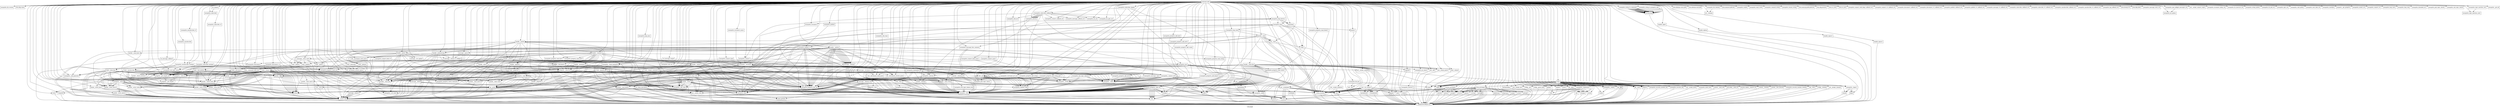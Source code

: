 digraph "Call graph" {
	label="Call graph";

	Node0x561e9bad6500 [shape=record,label="{external node}"];
	Node0x561e9bad6500 -> Node0x561e9bad6480;
	Node0x561e9bad6500 -> Node0x561e9bad5b90;
	Node0x561e9bad6500 -> Node0x561e9bad5550;
	Node0x561e9bad6500 -> Node0x561e9bad6740;
	Node0x561e9bad6500 -> Node0x561e9bad5d50;
	Node0x561e9bad6500 -> Node0x561e9bad7e40;
	Node0x561e9bad6500 -> Node0x561e9bad7a60;
	Node0x561e9bad6500 -> Node0x561e9befd2f0;
	Node0x561e9bad6500 -> Node0x561e9befbc00;
	Node0x561e9bad6500 -> Node0x561e9bac0f50;
	Node0x561e9bad6500 -> Node0x561e9bac0fb0;
	Node0x561e9bad6500 -> Node0x561e9bac0fe0;
	Node0x561e9bad6500 -> Node0x561e9bac1040;
	Node0x561e9bad6500 -> Node0x561e9bac1010;
	Node0x561e9bad6500 -> Node0x561e9bac1070;
	Node0x561e9bad6500 -> Node0x561e9bac10e0;
	Node0x561e9bad6500 -> Node0x561e9bac1150;
	Node0x561e9bad6500 -> Node0x561e9bbc63d0;
	Node0x561e9bad6500 -> Node0x561e9bbc6210;
	Node0x561e9bad6500 -> Node0x561e9bbc62b0;
	Node0x561e9bad6500 -> Node0x561e9bbc6240;
	Node0x561e9bad6500 -> Node0x561e9bac13d0;
	Node0x561e9bad6500 -> Node0x561e9bbc6360;
	Node0x561e9bad6500 -> Node0x561e9bbc64d0;
	Node0x561e9bad6500 -> Node0x561e9bbc64a0;
	Node0x561e9bad6500 -> Node0x561e9bbc66a0;
	Node0x561e9bad6500 -> Node0x561e9bac12f0;
	Node0x561e9bad6500 -> Node0x561e9bac1280;
	Node0x561e9bad6500 -> Node0x561e9bac13a0;
	Node0x561e9bad6500 -> Node0x561e9bbc61a0;
	Node0x561e9bad6500 -> Node0x561e9babf0a0;
	Node0x561e9bad6500 -> Node0x561e9bac1220;
	Node0x561e9bad6500 -> Node0x561e9babf1d0;
	Node0x561e9bad6500 -> Node0x561e9babfa10;
	Node0x561e9bad6500 -> Node0x561e9babfac0;
	Node0x561e9bad6500 -> Node0x561e9babfb30;
	Node0x561e9bad6500 -> Node0x561e9babfbd0;
	Node0x561e9bad6500 -> Node0x561e9babfc40;
	Node0x561e9bad6500 -> Node0x561e9babfcb0;
	Node0x561e9bad6500 -> Node0x561e9babfd20;
	Node0x561e9bad6500 -> Node0x561e9babfd90;
	Node0x561e9bad6500 -> Node0x561e9babfec0;
	Node0x561e9bad6500 -> Node0x561e9babfef0;
	Node0x561e9bad6500 -> Node0x561e9babff60;
	Node0x561e9bad6500 -> Node0x561e9bac0010;
	Node0x561e9bad6500 -> Node0x561e9bac21d0;
	Node0x561e9bad6500 -> Node0x561e9bac00b0;
	Node0x561e9bad6500 -> Node0x561e9bac00e0;
	Node0x561e9bad6500 -> Node0x561e9bac0190;
	Node0x561e9bad6500 -> Node0x561e9bac0200;
	Node0x561e9bad6500 -> Node0x561e9bac0270;
	Node0x561e9bad6500 -> Node0x561e9bac02e0;
	Node0x561e9bad6500 -> Node0x561e9bac0350;
	Node0x561e9bad6500 -> Node0x561e9bac03c0;
	Node0x561e9bad6500 -> Node0x561e9bac0430;
	Node0x561e9bad6500 -> Node0x561e9bac2160;
	Node0x561e9bad6500 -> Node0x561e9bac2a30;
	Node0x561e9bad6500 -> Node0x561e9bac2ba0;
	Node0x561e9bad6500 -> Node0x561e9bac24f0;
	Node0x561e9bad6500 -> Node0x561e9bac2480;
	Node0x561e9bad6500 -> Node0x561e9bac2410;
	Node0x561e9bad6500 -> Node0x561e9bac2380;
	Node0x561e9bad6500 -> Node0x561e9bac2d20;
	Node0x561e9bad6500 -> Node0x561e9bac2dd0;
	Node0x561e9bad6500 -> Node0x561e9bac2e40;
	Node0x561e9bad6500 -> Node0x561e9bac2eb0;
	Node0x561e9bad6500 -> Node0x561e9bac2f20;
	Node0x561e9bad6500 -> Node0x561e9bac33a0;
	Node0x561e9bad6500 -> Node0x561e9bac3410;
	Node0x561e9bad6500 -> Node0x561e9bac3670;
	Node0x561e9bad6500 -> Node0x561e9babf2d0;
	Node0x561e9bad6500 -> Node0x561e9babf370;
	Node0x561e9bad6500 -> Node0x561e9babf410;
	Node0x561e9bad6500 -> Node0x561e9babf3a0;
	Node0x561e9bad6500 -> Node0x561e9babf510;
	Node0x561e9bad6500 -> Node0x561e9bac22e0;
	Node0x561e9bad6500 -> Node0x561e9bac3440;
	Node0x561e9bad6500 -> Node0x561e9babf680;
	Node0x561e9bad6500 -> Node0x561e9babf580;
	Node0x561e9bad6500 -> Node0x561e9babf900;
	Node0x561e9bad6500 -> Node0x561e9bac3730;
	Node0x561e9bad6500 -> Node0x561e9bac2bd0;
	Node0x561e9bad6500 -> Node0x561e9bb11060;
	Node0x561e9bad6500 -> Node0x561e9bac2240;
	Node0x561e9bad6500 -> Node0x561e9bb110d0;
	Node0x561e9bad6500 -> Node0x561e9bb11140;
	Node0x561e9bad6500 -> Node0x561e9bb11210;
	Node0x561e9bad6500 -> Node0x561e9bb111a0;
	Node0x561e9bad6500 -> Node0x561e9bb11390;
	Node0x561e9bad6500 -> Node0x561e9bb11790;
	Node0x561e9bad6500 -> Node0x561e9bb11800;
	Node0x561e9bad6500 -> Node0x561e9bb11860;
	Node0x561e9bad6500 -> Node0x561e9bb118d0;
	Node0x561e9bad6500 -> Node0x561e9bb11cd0;
	Node0x561e9bad6500 -> Node0x561e9bb11d40;
	Node0x561e9bad6500 -> Node0x561e9bb11db0;
	Node0x561e9bad6500 -> Node0x561e9bb11e20;
	Node0x561e9bad6500 -> Node0x561e9bb11e90;
	Node0x561e9bad6500 -> Node0x561e9bb11f00;
	Node0x561e9bad6500 -> Node0x561e9bb11f70;
	Node0x561e9bad6500 -> Node0x561e9bb11fe0;
	Node0x561e9bad6500 -> Node0x561e9bb074a0;
	Node0x561e9bad6500 -> Node0x561e9bb07510;
	Node0x561e9bad6500 -> Node0x561e9bb07580;
	Node0x561e9bad6500 -> Node0x561e9bb075f0;
	Node0x561e9bad6500 -> Node0x561e9bb07660;
	Node0x561e9bad6500 -> Node0x561e9bb076d0;
	Node0x561e9bad6500 -> Node0x561e9bb07740;
	Node0x561e9bad6500 -> Node0x561e9bb07bd0;
	Node0x561e9bad6500 -> Node0x561e9bb07c80;
	Node0x561e9bad6500 -> Node0x561e9bb07cf0;
	Node0x561e9bad6500 -> Node0x561e9bb07f70;
	Node0x561e9bad6500 -> Node0x561e9bb083c0;
	Node0x561e9bad6500 -> Node0x561e9bb08350;
	Node0x561e9bad6500 -> Node0x561e9bb082f0;
	Node0x561e9bad6500 -> Node0x561e9bb092d0;
	Node0x561e9bad6500 -> Node0x561e9bb09300;
	Node0x561e9bad6500 -> Node0x561e9bbd5900;
	Node0x561e9bad6500 -> Node0x561e9bb093b0;
	Node0x561e9bad6500 -> Node0x561e9bb09420;
	Node0x561e9bad6500 -> Node0x561e9bbd57c0;
	Node0x561e9bad6500 -> Node0x561e9bbd5830;
	Node0x561e9bad6500 -> Node0x561e9bb07fa0;
	Node0x561e9bad6500 -> Node0x561e9bb078c0;
	Node0x561e9bad6500 -> Node0x561e9bb07850;
	Node0x561e9bad6500 -> Node0x561e9bbd5ad0;
	Node0x561e9bad6500 -> Node0x561e9bbd5a30;
	Node0x561e9bad6500 -> Node0x561e9bbd5db0;
	Node0x561e9bad6500 -> Node0x561e9bbd5de0;
	Node0x561e9bad6500 -> Node0x561e9bb10010;
	Node0x561e9bad6500 -> Node0x561e9bb10110;
	Node0x561e9bad6500 -> Node0x561e9bb10180;
	Node0x561e9bad6500 -> Node0x561e9bb102b0;
	Node0x561e9bad6500 -> Node0x561e9bb10350;
	Node0x561e9bad6500 -> Node0x561e9bb103f0;
	Node0x561e9bad6500 -> Node0x561e9bb10380;
	Node0x561e9bad6500 -> Node0x561e9bb107a0;
	Node0x561e9bad6500 -> Node0x561e9bb10880;
	Node0x561e9bad6500 -> Node0x561e9bb10810;
	Node0x561e9bad6500 -> Node0x561e9bb109f0;
	Node0x561e9bad6500 -> Node0x561e9bb10a20;
	Node0x561e9bad6500 -> Node0x561e9bb10b20;
	Node0x561e9bad6500 -> Node0x561e9bb10bd0;
	Node0x561e9bad6500 -> Node0x561e9bb10d50;
	Node0x561e9bad6500 -> Node0x561e9bb10dc0;
	Node0x561e9bad6500 -> Node0x561e9bbd7ec0;
	Node0x561e9bad6500 -> Node0x561e9bbd7f30;
	Node0x561e9bad6500 -> Node0x561e9bbd82d0;
	Node0x561e9bad6500 -> Node0x561e9bbd8340;
	Node0x561e9bad6500 -> Node0x561e9bbd83b0;
	Node0x561e9bad6500 -> Node0x561e9bbd8410;
	Node0x561e9bad6500 -> Node0x561e9bbd84c0;
	Node0x561e9bad6500 -> Node0x561e9bbd84f0;
	Node0x561e9bad6500 -> Node0x561e9bbd8560;
	Node0x561e9bad6500 -> Node0x561e9bbd85d0;
	Node0x561e9bad6500 -> Node0x561e9bbd8830;
	Node0x561e9bad6500 -> Node0x561e9bbd88a0;
	Node0x561e9bad6500 -> Node0x561e9bbd8910;
	Node0x561e9bad6500 -> Node0x561e9bbd8b20;
	Node0x561e9bad6500 -> Node0x561e9bbd8b90;
	Node0x561e9bad6500 -> Node0x561e9bbd8de0;
	Node0x561e9bad6500 -> Node0x561e9bbd9090;
	Node0x561e9bad6500 -> Node0x561e9bbd9020;
	Node0x561e9bad6500 -> Node0x561e9bbd9210;
	Node0x561e9bad6500 -> Node0x561e9bbd95e0;
	Node0x561e9bad6500 -> Node0x561e9bbd9640;
	Node0x561e9bad6500 -> Node0x561e9bbd96b0;
	Node0x561e9bad6500 -> Node0x561e9ba9ccc0;
	Node0x561e9bad6500 -> Node0x561e9ba9cd30;
	Node0x561e9bad6500 -> Node0x561e9ba9d000;
	Node0x561e9bad6500 -> Node0x561e9ba9d070;
	Node0x561e9bad6500 -> Node0x561e9ba9d380;
	Node0x561e9bad6500 -> Node0x561e9ba9d510;
	Node0x561e9bad6500 -> Node0x561e9ba9d460;
	Node0x561e9bad6500 -> Node0x561e9ba9d3f0;
	Node0x561e9bad6500 -> Node0x561e9ba9d620;
	Node0x561e9bad6500 -> Node0x561e9ba9d5b0;
	Node0x561e9bad6500 -> Node0x561e9ba9d8c0;
	Node0x561e9bad6500 -> Node0x561e9bbd9720;
	Node0x561e9bad6500 -> Node0x561e9bbe4590;
	Node0x561e9bad6500 -> Node0x561e9bbe46c0;
	Node0x561e9bad6500 -> Node0x561e9bbe44c0;
	Node0x561e9bad6500 -> Node0x561e9bbe46f0;
	Node0x561e9bad6500 -> Node0x561e9bbe4760;
	Node0x561e9bad6500 -> Node0x561e9bbe4930;
	Node0x561e9bad6500 -> Node0x561e9bbe4af0;
	Node0x561e9bad6500 -> Node0x561e9bbe4b60;
	Node0x561e9bad6500 -> Node0x561e9bbe4bd0;
	Node0x561e9bad6500 -> Node0x561e9bbe4c40;
	Node0x561e9bad6500 -> Node0x561e9bbe4f80;
	Node0x561e9bad6500 -> Node0x561e9bbe4f20;
	Node0x561e9bad6500 -> Node0x561e9bbe5390;
	Node0x561e9bad6500 -> Node0x561e9bbe5210;
	Node0x561e9bad6500 -> Node0x561e9bbe44f0;
	Node0x561e9bad6500 -> Node0x561e9bbe5720;
	Node0x561e9bad6500 -> Node0x561e9ba9d580;
	Node0x561e9bad6500 -> Node0x561e9bbe5c40;
	Node0x561e9bad6500 -> Node0x561e9bbe5d20;
	Node0x561e9bad6500 -> Node0x561e9bbe5d90;
	Node0x561e9bad6500 -> Node0x561e9bbe5e60;
	Node0x561e9bad6500 -> Node0x561e9bbe5e90;
	Node0x561e9bad6500 -> Node0x561e9bbe5fd0;
	Node0x561e9bad6500 -> Node0x561e9bbe6040;
	Node0x561e9bad6500 -> Node0x561e9bbe60e0;
	Node0x561e9bad6500 -> Node0x561e9bbe6110;
	Node0x561e9bad6500 -> Node0x561e9bbe6250;
	Node0x561e9bad6500 -> Node0x561e9bbe6280;
	Node0x561e9bad6500 -> Node0x561e9bbe6360;
	Node0x561e9bad6500 -> Node0x561e9bbe63d0;
	Node0x561e9bad6500 -> Node0x561e9bbe6440;
	Node0x561e9bad6500 -> Node0x561e9bbe64b0;
	Node0x561e9bad6500 -> Node0x561e9bbe6520;
	Node0x561e9bad6500 -> Node0x561e9bbe6590;
	Node0x561e9bad6500 -> Node0x561e9bbe6600;
	Node0x561e9bad6500 -> Node0x561e9bbe6670;
	Node0x561e9bad6500 -> Node0x561e9bbe66e0;
	Node0x561e9bad6500 -> Node0x561e9bbe6710;
	Node0x561e9bad6500 -> Node0x561e9bbe6860;
	Node0x561e9bad6500 -> Node0x561e9bbe6be0;
	Node0x561e9bad6500 -> Node0x561e9bbe6c80;
	Node0x561e9bad6500 -> Node0x561e9bbe6d20;
	Node0x561e9bad6500 -> Node0x561e9bbe6d50;
	Node0x561e9bad6500 -> Node0x561e9bbe6dc0;
	Node0x561e9bad6500 -> Node0x561e9bbe6ec0;
	Node0x561e9bad6500 -> Node0x561e9bbe7080;
	Node0x561e9bad6500 -> Node0x561e9bbe70f0;
	Node0x561e9bad6500 -> Node0x561e9bbe7190;
	Node0x561e9bad6500 -> Node0x561e9bbe71c0;
	Node0x561e9bad6500 -> Node0x561e9bbe7230;
	Node0x561e9bad6500 -> Node0x561e9bbe7370;
	Node0x561e9bad6500 -> Node0x561e9bbe73e0;
	Node0x561e9bad6500 -> Node0x561e9bbe7450;
	Node0x561e9bad6500 -> Node0x561e9bbe74c0;
	Node0x561e9bad6500 -> Node0x561e9bbe7530;
	Node0x561e9bad6500 -> Node0x561e9bbe75a0;
	Node0x561e9bad6500 -> Node0x561e9bbe7640;
	Node0x561e9bad6500 -> Node0x561e9bbe76e0;
	Node0x561e9bad6500 -> Node0x561e9bbe7750;
	Node0x561e9bad6500 -> Node0x561e9bbe77c0;
	Node0x561e9bad6500 -> Node0x561e9bbe7830;
	Node0x561e9bad6500 -> Node0x561e9bbe78d0;
	Node0x561e9bad6500 -> Node0x561e9bbe7940;
	Node0x561e9bad6500 -> Node0x561e9bbe79b0;
	Node0x561e9bad6500 -> Node0x561e9bbe7a50;
	Node0x561e9bad6500 -> Node0x561e9bbe79e0;
	Node0x561e9bad6500 -> Node0x561e9bbe7b90;
	Node0x561e9bad6500 -> Node0x561e9bbe7d10;
	Node0x561e9bad6500 -> Node0x561e9bbe7f90;
	Node0x561e9bad6500 -> Node0x561e9bbe8000;
	Node0x561e9bad6500 -> Node0x561e9bbe8070;
	Node0x561e9bad6500 -> Node0x561e9bbe80e0;
	Node0x561e9bad6500 -> Node0x561e9bbe8150;
	Node0x561e9bad6500 -> Node0x561e9ba9def0;
	Node0x561e9bad6500 -> Node0x561e9ba9df60;
	Node0x561e9bad6500 -> Node0x561e9ba9e000;
	Node0x561e9bad6500 -> Node0x561e9ba9e070;
	Node0x561e9bad6500 -> Node0x561e9ba9e0a0;
	Node0x561e9bad6500 -> Node0x561e9ba9e150;
	Node0x561e9bad6500 -> Node0x561e9ba9e3d0;
	Node0x561e9bad6500 -> Node0x561e9baa2920;
	Node0x561e9bad6500 -> Node0x561e9baa2990;
	Node0x561e9bad6500 -> Node0x561e9baa29c0;
	Node0x561e9bad6500 -> Node0x561e9baa2a70;
	Node0x561e9bad6500 -> Node0x561e9baa2ae0;
	Node0x561e9bad6500 -> Node0x561e9baa2b50;
	Node0x561e9bad6500 -> Node0x561e9baa2bc0;
	Node0x561e9bad6500 -> Node0x561e9baa2c30;
	Node0x561e9bad6500 -> Node0x561e9baa2ca0;
	Node0x561e9bad6500 -> Node0x561e9baa2d10;
	Node0x561e9bad6500 -> Node0x561e9baa2d80;
	Node0x561e9bad6500 -> Node0x561e9baa2df0;
	Node0x561e9bad6500 -> Node0x561e9baa2e60;
	Node0x561e9bad6500 -> Node0x561e9baa2ed0;
	Node0x561e9bad6500 -> Node0x561e9baa2f40;
	Node0x561e9bad6500 -> Node0x561e9bbd7140;
	Node0x561e9bad6500 -> Node0x561e9bbd71e0;
	Node0x561e9bad6500 -> Node0x561e9bbd7280;
	Node0x561e9bad6500 -> Node0x561e9bbd7320;
	Node0x561e9bad6500 -> Node0x561e9baa2fb0;
	Node0x561e9bad6500 -> Node0x561e9bbd6ab0;
	Node0x561e9bad6500 -> Node0x561e9bbd6b20;
	Node0x561e9bad6500 -> Node0x561e9bbd6b90;
	Node0x561e9bad6500 -> Node0x561e9bbd6c00;
	Node0x561e9bad6500 -> Node0x561e9bbd6c70;
	Node0x561e9bad6500 -> Node0x561e9bbd6ce0;
	Node0x561e9bad6500 -> Node0x561e9bbd6d50;
	Node0x561e9bad6500 -> Node0x561e9bbd6dc0;
	Node0x561e9bad6500 -> Node0x561e9bbd6e30;
	Node0x561e9bad6500 -> Node0x561e9bbd75a0;
	Node0x561e9bad6500 -> Node0x561e9bbd75d0;
	Node0x561e9bad6500 -> Node0x561e9bbd7680;
	Node0x561e9bad6500 -> Node0x561e9bbd76f0;
	Node0x561e9bad6500 -> Node0x561e9bbd7760;
	Node0x561e9bad6500 -> Node0x561e9bbd77d0;
	Node0x561e9bad5b90 [shape=record,label="{llvm.dbg.value}"];
	Node0x561e9bad6480 [shape=record,label="{mosquitto_lib_version}"];
	Node0x561e9bad5550 [shape=record,label="{mosquitto_lib_init}"];
	Node0x561e9bad5550 -> Node0x561e9bad5d50;
	Node0x561e9bad5550 -> Node0x561e9bad7e40;
	Node0x561e9bad5550 -> Node0x561e9bad7a60;
	Node0x561e9bbe4f20 [shape=record,label="{packet__read}"];
	Node0x561e9bbe4f20 -> Node0x561e9babf370;
	Node0x561e9bbe4f20 -> Node0x561e9bbe5390;
	Node0x561e9bbe4f20 -> Node0x561e9bac0fe0;
	Node0x561e9bbe4f20 -> Node0x561e9bbe5390;
	Node0x561e9bbe4f20 -> Node0x561e9bac0fe0;
	Node0x561e9bbe4f20 -> Node0x561e9bac0430;
	Node0x561e9bbe4f20 -> Node0x561e9bbe5390;
	Node0x561e9bbe4f20 -> Node0x561e9bac0fe0;
	Node0x561e9bbe4f20 -> Node0x561e9bbc61a0;
	Node0x561e9bbe4f20 -> Node0x561e9bbe5210;
	Node0x561e9bbe4f20 -> Node0x561e9bac1150;
	Node0x561e9bbe4f20 -> Node0x561e9bbc61a0;
	Node0x561e9bbe5390 [shape=record,label="{net__read}"];
	Node0x561e9bbe5390 -> Node0x561e9bbc64a0;
	Node0x561e9bbe5390 -> Node0x561e9bac0fe0;
	Node0x561e9bbe5390 -> Node0x561e9bbe4b60;
	Node0x561e9bbe5210 [shape=record,label="{handle__packet}"];
	Node0x561e9bbe5210 -> Node0x561e9bbc64a0;
	Node0x561e9bbe5210 -> Node0x561e9bbd8830;
	Node0x561e9bbe5210 -> Node0x561e9bbd8910;
	Node0x561e9bbe5210 -> Node0x561e9bbd8b20;
	Node0x561e9bbe5210 -> Node0x561e9bbd8b20;
	Node0x561e9bbe5210 -> Node0x561e9bbd9020;
	Node0x561e9bbe5210 -> Node0x561e9bbd9640;
	Node0x561e9bbe5210 -> Node0x561e9ba9ccc0;
	Node0x561e9bbe5210 -> Node0x561e9bbd7ec0;
	Node0x561e9bbe5210 -> Node0x561e9ba9d000;
	Node0x561e9bbe5210 -> Node0x561e9ba9d070;
	Node0x561e9bbe5210 -> Node0x561e9bbd85d0;
	Node0x561e9bbe5210 -> Node0x561e9bb107a0;
	Node0x561e9bbe5210 -> Node0x561e9bac2480;
	Node0x561e9bbe44f0 [shape=record,label="{will__set}"];
	Node0x561e9bbe44f0 -> Node0x561e9bac00e0;
	Node0x561e9bbe44f0 -> Node0x561e9bac12f0;
	Node0x561e9bbe44f0 -> Node0x561e9bac1280;
	Node0x561e9bbe44f0 -> Node0x561e9bac2240;
	Node0x561e9bbe44f0 -> Node0x561e9bac1150;
	Node0x561e9bbe44f0 -> Node0x561e9bac1150;
	Node0x561e9bbe44f0 -> Node0x561e9bbc64d0;
	Node0x561e9bbe44f0 -> Node0x561e9bac1150;
	Node0x561e9bbe44f0 -> Node0x561e9bac1010;
	Node0x561e9bbe44f0 -> Node0x561e9bac13a0;
	Node0x561e9bbe44f0 -> Node0x561e9bac0430;
	Node0x561e9bbe44f0 -> Node0x561e9bac1150;
	Node0x561e9bbe44f0 -> Node0x561e9bac1150;
	Node0x561e9bbe44f0 -> Node0x561e9bac1150;
	Node0x561e9bbe5720 [shape=record,label="{llvm.dbg.label}"];
	Node0x561e9ba9d580 [shape=record,label="{mosquitto_message_copy}"];
	Node0x561e9ba9d580 -> Node0x561e9bac13a0;
	Node0x561e9ba9d580 -> Node0x561e9bac1010;
	Node0x561e9ba9d580 -> Node0x561e9bac1150;
	Node0x561e9bbe5c40 [shape=record,label="{mosquitto_loop_misc}"];
	Node0x561e9bbe5c40 -> Node0x561e9bbe4c40;
	Node0x561e9bbe5d20 [shape=record,label="{mosquitto__realloc}"];
	Node0x561e9bbe5d20 -> Node0x561e9bbe5d90;
	Node0x561e9bbe5d90 [shape=record,label="{realloc}"];
	Node0x561e9bbe5d90 -> Node0x561e9bad7c10;
	Node0x561e9bbe5e60 [shape=record,label="{mosquitto_message_free}"];
	Node0x561e9bbe5e60 -> Node0x561e9bac1150;
	Node0x561e9bbe5e60 -> Node0x561e9bac1150;
	Node0x561e9bbe5e60 -> Node0x561e9bac1150;
	Node0x561e9bbe5e90 [shape=record,label="{mosquitto_message_retry_set}"];
	Node0x561e9bbe5fd0 [shape=record,label="{mosquitto_max_inflight_messages_set}"];
	Node0x561e9bbe5fd0 -> Node0x561e9bbe6040;
	Node0x561e9bbe6040 [shape=record,label="{mosquitto_int_option}"];
	Node0x561e9bbe60e0 [shape=record,label="{net__socket_nonblock}"];
	Node0x561e9bbe60e0 -> Node0x561e9bbd57c0;
	Node0x561e9bbe60e0 -> Node0x561e9bbd57c0;
	Node0x561e9bbe60e0 -> Node0x561e9bbc6360;
	Node0x561e9bbe6110 [shape=record,label="{net__socket_connect_step3}"];
	Node0x561e9bbe6250 [shape=record,label="{mosquitto_will_set_v5}"];
	Node0x561e9bbe6250 -> Node0x561e9bac00b0;
	Node0x561e9bbe6250 -> Node0x561e9bbe44f0;
	Node0x561e9bbe6280 [shape=record,label="{mosquitto_will_clear}"];
	Node0x561e9bbe6280 -> Node0x561e9bbc6240;
	Node0x561e9bb075f0 [shape=record,label="{mosquitto_unsubscribe_callback_set}"];
	Node0x561e9bb07660 [shape=record,label="{mosquitto_unsubscribe_v5_callback_set}"];
	Node0x561e9bb076d0 [shape=record,label="{mosquitto_log_callback_set}"];
	Node0x561e9bb07740 [shape=record,label="{mosquitto_connect}"];
	Node0x561e9bb07740 -> Node0x561e9bb077b0;
	Node0x561e9bb07740 -> Node0x561e9babf510;
	Node0x561e9bb07740 -> Node0x561e9bb077e0;
	Node0x561e9bb077b0 [shape=record,label="{mosquitto__connect_init}"];
	Node0x561e9bb077b0 -> Node0x561e9bac1010;
	Node0x561e9bb077b0 -> Node0x561e9bb078c0;
	Node0x561e9bb077b0 -> Node0x561e9bac1150;
	Node0x561e9bb077b0 -> Node0x561e9bac13a0;
	Node0x561e9bb077b0 -> Node0x561e9bac1150;
	Node0x561e9bb077b0 -> Node0x561e9bac13a0;
	Node0x561e9bb077b0 -> Node0x561e9bbc6360;
	Node0x561e9bb077b0 -> Node0x561e9bbc6360;
	Node0x561e9bb077b0 -> Node0x561e9bb07850;
	Node0x561e9bb077b0 -> Node0x561e9bac2480;
	Node0x561e9bb077e0 [shape=record,label="{mosquitto__reconnect}"];
	Node0x561e9bb077e0 -> Node0x561e9bac00b0;
	Node0x561e9bb077e0 -> Node0x561e9bbc61a0;
	Node0x561e9bb077e0 -> Node0x561e9bac13d0;
	Node0x561e9bb077e0 -> Node0x561e9bb07bd0;
	Node0x561e9bb077e0 -> Node0x561e9bb07c80;
	Node0x561e9bb077e0 -> Node0x561e9bbc6210;
	Node0x561e9bb077e0 -> Node0x561e9bb07cf0;
	Node0x561e9bb077e0 -> Node0x561e9babf510;
	Node0x561e9bb077e0 -> Node0x561e9babf510;
	Node0x561e9bb077e0 -> Node0x561e9bb07f70;
	Node0x561e9bb077e0 -> Node0x561e9bb07bd0;
	Node0x561e9bb077e0 -> Node0x561e9bbc6210;
	Node0x561e9bb077e0 -> Node0x561e9babf510;
	Node0x561e9bb07bd0 [shape=record,label="{packet__cleanup_all}"];
	Node0x561e9bb07bd0 -> Node0x561e9bac1150;
	Node0x561e9bb07bd0 -> Node0x561e9bac1150;
	Node0x561e9bb07bd0 -> Node0x561e9bac1150;
	Node0x561e9bb07c80 [shape=record,label="{message__reconnect_reset}"];
	Node0x561e9bb07c80 -> Node0x561e9bbc64a0;
	Node0x561e9bb07c80 -> Node0x561e9bbc64a0;
	Node0x561e9bb07c80 -> Node0x561e9bbc64a0;
	Node0x561e9bb07c80 -> Node0x561e9bac1150;
	Node0x561e9bb07c80 -> Node0x561e9bac1150;
	Node0x561e9bb07c80 -> Node0x561e9bbc64d0;
	Node0x561e9bb07c80 -> Node0x561e9bac1150;
	Node0x561e9bb07c80 -> Node0x561e9bb07fa0;
	Node0x561e9bb07c80 -> Node0x561e9bac2ba0;
	Node0x561e9ba9df60 [shape=record,label="{getuid}"];
	Node0x561e9ba9df60 -> Node0x561e9bad7c10;
	Node0x561e9ba9e000 [shape=record,label="{mosquitto__daemonise}"];
	Node0x561e9ba9e000 -> Node0x561e9ba9e070;
	Node0x561e9ba9e000 -> Node0x561e9bac0fe0;
	Node0x561e9ba9e000 -> Node0x561e9babfbd0;
	Node0x561e9ba9e000 -> Node0x561e9bad7c10;
	Node0x561e9ba9e000 -> Node0x561e9ba9e0a0;
	Node0x561e9ba9e000 -> Node0x561e9ba9e0a0;
	Node0x561e9ba9e000 -> Node0x561e9ba9e150;
	Node0x561e9ba9e000 -> Node0x561e9bac0fe0;
	Node0x561e9ba9e000 -> Node0x561e9babfbd0;
	Node0x561e9ba9e000 -> Node0x561e9bad7c10;
	Node0x561e9ba9e000 -> Node0x561e9ba9e0a0;
	Node0x561e9ba9e000 -> Node0x561e9ba9e3d0;
	Node0x561e9ba9e000 -> Node0x561e9bbc64a0;
	Node0x561e9ba9e000 -> Node0x561e9ba9e3d0;
	Node0x561e9ba9e000 -> Node0x561e9bbc64a0;
	Node0x561e9ba9e000 -> Node0x561e9ba9e3d0;
	Node0x561e9ba9e000 -> Node0x561e9bbc64a0;
	Node0x561e9ba9e070 [shape=record,label="{fork}"];
	Node0x561e9ba9e070 -> Node0x561e9bad7c10;
	Node0x561e9ba9e0a0 [shape=record,label="{exit}"];
	Node0x561e9ba9e0a0 -> Node0x561e9bad7c10;
	Node0x561e9ba9e150 [shape=record,label="{setsid}"];
	Node0x561e9ba9e150 -> Node0x561e9bad7c10;
	Node0x561e9ba9e3d0 [shape=record,label="{freopen}"];
	Node0x561e9ba9e3d0 -> Node0x561e9bad7c10;
	Node0x561e9baa2920 [shape=record,label="{main}"];
	Node0x561e9baa2920 -> Node0x561e9baa2990;
	Node0x561e9baa2920 -> Node0x561e9bad7e40;
	Node0x561e9baa2920 -> Node0x561e9baa29c0;
	Node0x561e9baa2920 -> Node0x561e9baa2a70;
	Node0x561e9baa2920 -> Node0x561e9baa2ae0;
	Node0x561e9baa2920 -> Node0x561e9ba9e000;
	Node0x561e9baa2920 -> Node0x561e9bbe7530;
	Node0x561e9baa2920 -> Node0x561e9baa2b50;
	Node0x561e9baa2920 -> Node0x561e9baa2bc0;
	Node0x561e9baa2920 -> Node0x561e9baa2c30;
	Node0x561e9baa2920 -> Node0x561e9bad7c10;
	Node0x561e9baa2920 -> Node0x561e9baa2ca0;
	Node0x561e9baa2920 -> Node0x561e9bad7c10;
	Node0x561e9baa2920 -> Node0x561e9baa2d10;
	Node0x561e9baa2920 -> Node0x561e9bad7c10;
	Node0x561e9baa2920 -> Node0x561e9bad7c10;
	Node0x561e9baa2920 -> Node0x561e9bad7c10;
	Node0x561e9baa2920 -> Node0x561e9baa2d80;
	Node0x561e9baa2920 -> Node0x561e9baa2df0;
	Node0x561e9baa2920 -> Node0x561e9baa2e60;
	Node0x561e9baa2920 -> Node0x561e9baa2ed0;
	Node0x561e9baa2920 -> Node0x561e9baa2f40;
	Node0x561e9baa2920 -> Node0x561e9bbe5d20;
	Node0x561e9baa2920 -> Node0x561e9baa2ed0;
	Node0x561e9baa2920 -> Node0x561e9baa2f40;
	Node0x561e9baa2920 -> Node0x561e9baa2ed0;
	Node0x561e9baa2920 -> Node0x561e9baa2f40;
	Node0x561e9baa2920 -> Node0x561e9bbe7940;
	Node0x561e9baa2920 -> Node0x561e9bac1040;
	Node0x561e9baa2920 -> Node0x561e9bac1040;
	Node0x561e9baa2920 -> Node0x561e9bac1040;
	Node0x561e9baa2920 -> Node0x561e9bac1040;
	Node0x561e9baa2920 -> Node0x561e9bac1040;
	Node0x561e9baa2920 -> Node0x561e9bac1040;
	Node0x561e9baa2920 -> Node0x561e9baa2fb0;
	Node0x561e9baa2920 -> Node0x561e9bad7c10;
	Node0x561e9baa2920 -> Node0x561e9bbd6ab0;
	Node0x561e9baa2920 -> Node0x561e9bbd6b20;
	Node0x561e9baa2920 -> Node0x561e9bbd6b90;
	Node0x561e9baa2920 -> Node0x561e9bbd6c00;
	Node0x561e9baa2920 -> Node0x561e9bbd6c00;
	Node0x561e9baa2920 -> Node0x561e9bbd6c70;
	Node0x561e9baa2920 -> Node0x561e9baa2ed0;
	Node0x561e9baa2920 -> Node0x561e9bbc6360;
	Node0x561e9baa2920 -> Node0x561e9bac1150;
	Node0x561e9baa2920 -> Node0x561e9bbd6ce0;
	Node0x561e9baa2920 -> Node0x561e9baa2f40;
	Node0x561e9baa2920 -> Node0x561e9bbd6d50;
	Node0x561e9baa2920 -> Node0x561e9bbd6dc0;
	Node0x561e9baa2920 -> Node0x561e9bbd6e30;
	Node0x561e9baa2990 [shape=record,label="{gettimeofday}"];
	Node0x561e9baa2990 -> Node0x561e9bad7c10;
	Node0x561e9baa29c0 [shape=record,label="{net__broker_init}"];
	Node0x561e9baa29c0 -> Node0x561e9bad7c10;
	Node0x561e9baa2a70 [shape=record,label="{config__init}"];
	Node0x561e9baa2a70 -> Node0x561e9bad7c10;
	Node0x561e9baa2ae0 [shape=record,label="{config__parse_args}"];
	Node0x561e9baa2ae0 -> Node0x561e9bad7c10;
	Node0x561e9baa2b50 [shape=record,label="{getpid}"];
	Node0x561e9baa2b50 -> Node0x561e9bad7c10;
	Node0x561e9baa2bc0 [shape=record,label="{fprintf}"];
	Node0x561e9baa2bc0 -> Node0x561e9bad7c10;
	Node0x561e9baa2c30 [shape=record,label="{fclose}"];
	Node0x561e9baa2c30 -> Node0x561e9bad7c10;
	Node0x561e9baa2ca0 [shape=record,label="{db__open}"];
	Node0x561e9baa2ca0 -> Node0x561e9bad7c10;
	Node0x561e9baa2d10 [shape=record,label="{log__init}"];
	Node0x561e9baa2d10 -> Node0x561e9bad7c10;
	Node0x561e9baa2d80 [shape=record,label="{mosquitto_security_module_init}"];
	Node0x561e9baa2d80 -> Node0x561e9bad7c10;
	Node0x561e9baa2df0 [shape=record,label="{mosquitto_security_init}"];
	Node0x561e9baa2df0 -> Node0x561e9bad7c10;
	Node0x561e9bad6740 [shape=record,label="{llvm.lifetime.start.p0i8}"];
	Node0x561e9bad5d50 [shape=record,label="{clock_gettime}"];
	Node0x561e9bad5d50 -> Node0x561e9bad7c10;
	Node0x561e9bad7e40 [shape=record,label="{srand}"];
	Node0x561e9bad7e40 -> Node0x561e9bad7c10;
	Node0x561e9bad7a60 [shape=record,label="{net__init}"];
	Node0x561e9befd2f0 [shape=record,label="{llvm.lifetime.end.p0i8}"];
	Node0x561e9befbc00 [shape=record,label="{mosquitto_lib_cleanup}"];
	Node0x561e9befbc00 -> Node0x561e9bac0f50;
	Node0x561e9bac0f50 [shape=record,label="{net__cleanup}"];
	Node0x561e9bb118d0 [shape=record,label="{mosquitto_unsubscribe_v5}"];
	Node0x561e9bb118d0 -> Node0x561e9bb11800;
	Node0x561e9bb11cd0 [shape=record,label="{mosquitto_connect_callback_set}"];
	Node0x561e9bb11d40 [shape=record,label="{mosquitto_connect_with_flags_callback_set}"];
	Node0x561e9bb11db0 [shape=record,label="{mosquitto_connect_v5_callback_set}"];
	Node0x561e9bb07cf0 [shape=record,label="{net__socket_connect}"];
	Node0x561e9bb07cf0 -> Node0x561e9bb082f0;
	Node0x561e9bb07f70 [shape=record,label="{send__connect}"];
	Node0x561e9bb07f70 -> Node0x561e9bbc64a0;
	Node0x561e9bb07f70 -> Node0x561e9bb083c0;
	Node0x561e9bb07f70 -> Node0x561e9bb08350;
	Node0x561e9bb07f70 -> Node0x561e9bac0190;
	Node0x561e9bb07f70 -> Node0x561e9bac0190;
	Node0x561e9bb07f70 -> Node0x561e9bac2380;
	Node0x561e9bb07f70 -> Node0x561e9bac1010;
	Node0x561e9bb07f70 -> Node0x561e9bac12f0;
	Node0x561e9bb07f70 -> Node0x561e9bbc64a0;
	Node0x561e9bb07f70 -> Node0x561e9bac12f0;
	Node0x561e9bb07f70 -> Node0x561e9bac0190;
	Node0x561e9bb07f70 -> Node0x561e9bac2380;
	Node0x561e9bb07f70 -> Node0x561e9bac12f0;
	Node0x561e9bb07f70 -> Node0x561e9bac12f0;
	Node0x561e9bb07f70 -> Node0x561e9bac2d20;
	Node0x561e9bb07f70 -> Node0x561e9bac1150;
	Node0x561e9bb07f70 -> Node0x561e9bac2dd0;
	Node0x561e9bb07f70 -> Node0x561e9bac2dd0;
	Node0x561e9bb07f70 -> Node0x561e9babf680;
	Node0x561e9bb07f70 -> Node0x561e9babf680;
	Node0x561e9bb07f70 -> Node0x561e9bac2e40;
	Node0x561e9bb07f70 -> Node0x561e9bac2eb0;
	Node0x561e9bb07f70 -> Node0x561e9bac2f20;
	Node0x561e9bb07f70 -> Node0x561e9bac2f20;
	Node0x561e9bb07f70 -> Node0x561e9bbc64d0;
	Node0x561e9bb07f70 -> Node0x561e9bac12f0;
	Node0x561e9bb07f70 -> Node0x561e9bac2dd0;
	Node0x561e9bb07f70 -> Node0x561e9bac2e40;
	Node0x561e9bb07f70 -> Node0x561e9bac2f20;
	Node0x561e9bb07f70 -> Node0x561e9bac12f0;
	Node0x561e9bb07f70 -> Node0x561e9bac2dd0;
	Node0x561e9bb07f70 -> Node0x561e9bac2dd0;
	Node0x561e9bb07f70 -> Node0x561e9bac12f0;
	Node0x561e9bb07f70 -> Node0x561e9bac2dd0;
	Node0x561e9bb07f70 -> Node0x561e9bac12f0;
	Node0x561e9bb07f70 -> Node0x561e9bac2dd0;
	Node0x561e9bb07f70 -> Node0x561e9bac2480;
	Node0x561e9bb07f70 -> Node0x561e9bac3410;
	Node0x561e9bb083c0 [shape=record,label="{mosquitto_property_read_int16}"];
	Node0x561e9bb08350 [shape=record,label="{mosquitto_property_add_int16}"];
	Node0x561e9bb08350 -> Node0x561e9bac1010;
	Node0x561e9bb082f0 [shape=record,label="{net__try_connect}"];
	Node0x561e9bb082f0 -> Node0x561e9bb092d0;
	Node0x561e9bb082f0 -> Node0x561e9bac0fe0;
	Node0x561e9bb082f0 -> Node0x561e9bb092d0;
	Node0x561e9bb082f0 -> Node0x561e9bb09300;
	Node0x561e9bb082f0 -> Node0x561e9bac0fe0;
	Node0x561e9bb082f0 -> Node0x561e9bb093b0;
	Node0x561e9bb082f0 -> Node0x561e9bb09420;
	Node0x561e9bb082f0 -> Node0x561e9bbd57c0;
	Node0x561e9bb082f0 -> Node0x561e9bbd57c0;
	Node0x561e9bb082f0 -> Node0x561e9bbd5830;
	Node0x561e9bb082f0 -> Node0x561e9bac0fe0;
	Node0x561e9bb082f0 -> Node0x561e9bbd57c0;
	Node0x561e9bb082f0 -> Node0x561e9bbd57c0;
	Node0x561e9bb082f0 -> Node0x561e9bbc6360;
	Node0x561e9bb082f0 -> Node0x561e9bb09300;
	Node0x561e9bb082f0 -> Node0x561e9bb09300;
	Node0x561e9bb092d0 [shape=record,label="{getaddrinfo}"];
	Node0x561e9bb092d0 -> Node0x561e9bad7c10;
	Node0x561e9bb09300 [shape=record,label="{freeaddrinfo}"];
	Node0x561e9bb09300 -> Node0x561e9bad7c10;
	Node0x561e9bbd5900 [shape=record,label="{llvm.bswap.i16}"];
	Node0x561e9bb093b0 [shape=record,label="{socket}"];
	Node0x561e9bb093b0 -> Node0x561e9bad7c10;
	Node0x561e9bb09420 [shape=record,label="{bind}"];
	Node0x561e9bb09420 -> Node0x561e9bad7c10;
	Node0x561e9bbd57c0 [shape=record,label="{fcntl}"];
	Node0x561e9bbd57c0 -> Node0x561e9bad7c10;
	Node0x561e9bbd5830 [shape=record,label="{connect}"];
	Node0x561e9bbd5830 -> Node0x561e9bad7c10;
	Node0x561e9bb07fa0 [shape=record,label="{util__decrement_receive_quota}"];
	Node0x561e9bbe6c80 [shape=record,label="{mosquitto_property_add_varint}"];
	Node0x561e9bbe6c80 -> Node0x561e9bac1010;
	Node0x561e9bbe6d20 [shape=record,label="{mosquitto_property_add_binary}"];
	Node0x561e9bbe6d20 -> Node0x561e9bac1010;
	Node0x561e9bbe6d20 -> Node0x561e9bac0430;
	Node0x561e9bbe6d20 -> Node0x561e9bac1150;
	Node0x561e9bbe6d50 [shape=record,label="{mosquitto_property_add_string}"];
	Node0x561e9bbe6d50 -> Node0x561e9bac12f0;
	Node0x561e9bbe6d50 -> Node0x561e9bac1280;
	Node0x561e9bbe6d50 -> Node0x561e9bac1010;
	Node0x561e9bbe6d50 -> Node0x561e9bac13a0;
	Node0x561e9bbe6d50 -> Node0x561e9bac1150;
	Node0x561e9bbe6d50 -> Node0x561e9bac12f0;
	Node0x561e9bbe6dc0 [shape=record,label="{mosquitto_property_add_string_pair}"];
	Node0x561e9bbe6dc0 -> Node0x561e9bac12f0;
	Node0x561e9bbe6dc0 -> Node0x561e9bac1280;
	Node0x561e9bbe6dc0 -> Node0x561e9bac12f0;
	Node0x561e9bbe6dc0 -> Node0x561e9bac1280;
	Node0x561e9bbe6dc0 -> Node0x561e9bac1010;
	Node0x561e9bbe6dc0 -> Node0x561e9bac13a0;
	Node0x561e9bbe6dc0 -> Node0x561e9bac1150;
	Node0x561e9bbe6dc0 -> Node0x561e9bac12f0;
	Node0x561e9bbe6dc0 -> Node0x561e9bac13a0;
	Node0x561e9bbe6dc0 -> Node0x561e9bac1150;
	Node0x561e9bbe6dc0 -> Node0x561e9bac1150;
	Node0x561e9bbe6dc0 -> Node0x561e9bac12f0;
	Node0x561e9bbe6ec0 [shape=record,label="{property__get_property}"];
	Node0x561e9bbe7080 [shape=record,label="{mosquitto_property_read_varint}"];
	Node0x561e9bbe70f0 [shape=record,label="{mosquitto_property_read_binary}"];
	Node0x561e9bbe70f0 -> Node0x561e9bac24f0;
	Node0x561e9bbe7190 [shape=record,label="{mosquitto_property_read_string_pair}"];
	Node0x561e9bbe7190 -> Node0x561e9bac1220;
	Node0x561e9bbe7190 -> Node0x561e9bac1220;
	Node0x561e9bbe7190 -> Node0x561e9bbc63d0;
	Node0x561e9bbe71c0 [shape=record,label="{send__simple_command}"];
	Node0x561e9bbe71c0 -> Node0x561e9bbc64a0;
	Node0x561e9bbe71c0 -> Node0x561e9bac1010;
	Node0x561e9bbe71c0 -> Node0x561e9bac2d20;
	Node0x561e9bbe71c0 -> Node0x561e9bac1150;
	Node0x561e9bbe71c0 -> Node0x561e9bac3410;
	Node0x561e9bbe7230 [shape=record,label="{mosquitto_socks5_set}"];
	Node0x561e9bbe7370 [shape=record,label="{mosquitto_connect_srv}"];
	Node0x561e9bbe73e0 [shape=record,label="{mosquitto_loop_start}"];
	Node0x561e9bbe7450 [shape=record,label="{mosquitto_loop_stop}"];
	Node0x561e9bbe74c0 [shape=record,label="{mosquitto_threaded_set}"];
	Node0x561e9bbe7530 [shape=record,label="{mosquitto__fopen}"];
	Node0x561e9bbe7530 -> Node0x561e9bbe75a0;
	Node0x561e9bbe7530 -> Node0x561e9bbe7640;
	Node0x561e9bbe7530 -> Node0x561e9bbe75a0;
	Node0x561e9bbe7530 -> Node0x561e9bbe7640;
	Node0x561e9bbe75a0 [shape=record,label="{umask}"];
	Node0x561e9bbe75a0 -> Node0x561e9bad7c10;
	Node0x561e9bbe7640 [shape=record,label="{fopen}"];
	Node0x561e9bbe7640 -> Node0x561e9bad7c10;
	Node0x561e9bac0fb0 [shape=record,label="{mosquitto_new}"];
	Node0x561e9bac0fb0 -> Node0x561e9bac0fe0;
	Node0x561e9bac0fb0 -> Node0x561e9bac1040;
	Node0x561e9bac0fb0 -> Node0x561e9bac1010;
	Node0x561e9bac0fb0 -> Node0x561e9bac1070;
	Node0x561e9bac0fb0 -> Node0x561e9bac10e0;
	Node0x561e9bac0fb0 -> Node0x561e9bac1150;
	Node0x561e9bac0fb0 -> Node0x561e9bac0fe0;
	Node0x561e9bac0fb0 -> Node0x561e9bac0fe0;
	Node0x561e9bac0fb0 -> Node0x561e9bac0fe0;
	Node0x561e9bac0fe0 [shape=record,label="{__errno_location}"];
	Node0x561e9bac0fe0 -> Node0x561e9bad7c10;
	Node0x561e9bac1040 [shape=record,label="{signal}"];
	Node0x561e9bac1040 -> Node0x561e9bad7c10;
	Node0x561e9bac1010 [shape=record,label="{mosquitto__calloc}"];
	Node0x561e9bac1010 -> Node0x561e9bac1220;
	Node0x561e9bac1070 [shape=record,label="{mosquitto_reinitialise}"];
	Node0x561e9bac1070 -> Node0x561e9bac10e0;
	Node0x561e9bac1070 -> Node0x561e9bac12f0;
	Node0x561e9bac1070 -> Node0x561e9bac1280;
	Node0x561e9bac1070 -> Node0x561e9bac13a0;
	Node0x561e9bac1070 -> Node0x561e9bac13d0;
	Node0x561e9bac1070 -> Node0x561e9bbc61a0;
	Node0x561e9bac1070 -> Node0x561e9bbc61a0;
	Node0x561e9bac10e0 [shape=record,label="{mosquitto__destroy}"];
	Node0x561e9bac10e0 -> Node0x561e9bbc6210;
	Node0x561e9bac10e0 -> Node0x561e9bbc62b0;
	Node0x561e9bac10e0 -> Node0x561e9bbc6240;
	Node0x561e9bac10e0 -> Node0x561e9bac1150;
	Node0x561e9bac10e0 -> Node0x561e9bac1150;
	Node0x561e9bac10e0 -> Node0x561e9bac1150;
	Node0x561e9bac10e0 -> Node0x561e9bac1150;
	Node0x561e9bac10e0 -> Node0x561e9bac1150;
	Node0x561e9bac10e0 -> Node0x561e9bac1150;
	Node0x561e9bac10e0 -> Node0x561e9bac13d0;
	Node0x561e9bac10e0 -> Node0x561e9bac1150;
	Node0x561e9bac10e0 -> Node0x561e9bac13d0;
	Node0x561e9bac10e0 -> Node0x561e9bbc6360;
	Node0x561e9bac10e0 -> Node0x561e9bbc6360;
	Node0x561e9bbc61a0 [shape=record,label="{mosquitto_time}"];
	Node0x561e9bbc61a0 -> Node0x561e9bad5d50;
	Node0x561e9bac1150 [shape=record,label="{mosquitto__free}"];
	Node0x561e9bac1150 -> Node0x561e9bbc63d0;
	Node0x561e9bbc63d0 [shape=record,label="{free}"];
	Node0x561e9bbc63d0 -> Node0x561e9bad7c10;
	Node0x561e9bbc6210 [shape=record,label="{net__socket_close}"];
	Node0x561e9bbc6210 -> Node0x561e9bbc64a0;
	Node0x561e9bbc6210 -> Node0x561e9bbc6360;
	Node0x561e9bbc62b0 [shape=record,label="{message__cleanup_all}"];
	Node0x561e9bbc62b0 -> Node0x561e9bbc64a0;
	Node0x561e9bbc62b0 -> Node0x561e9bbc64a0;
	Node0x561e9bbc62b0 -> Node0x561e9bbc64a0;
	Node0x561e9bbc62b0 -> Node0x561e9bac1150;
	Node0x561e9bbc62b0 -> Node0x561e9bac1150;
	Node0x561e9bbc62b0 -> Node0x561e9bbc64d0;
	Node0x561e9bbc62b0 -> Node0x561e9bac1150;
	Node0x561e9bbc62b0 -> Node0x561e9bbc64a0;
	Node0x561e9bbc62b0 -> Node0x561e9bbc64a0;
	Node0x561e9bbc62b0 -> Node0x561e9bac1150;
	Node0x561e9bbc62b0 -> Node0x561e9bac1150;
	Node0x561e9bbc62b0 -> Node0x561e9bbc64d0;
	Node0x561e9bbc62b0 -> Node0x561e9bac1150;
	Node0x561e9bbc6240 [shape=record,label="{will__clear}"];
	Node0x561e9bbc6240 -> Node0x561e9bac1150;
	Node0x561e9bbc6240 -> Node0x561e9bac1150;
	Node0x561e9bbc6240 -> Node0x561e9bbc64d0;
	Node0x561e9bbc6240 -> Node0x561e9bac1150;
	Node0x561e9bac13d0 [shape=record,label="{packet__cleanup}"];
	Node0x561e9bac13d0 -> Node0x561e9bac1150;
	Node0x561e9bbc6360 [shape=record,label="{close}"];
	Node0x561e9bbc6360 -> Node0x561e9bad7c10;
	Node0x561e9bbc64d0 [shape=record,label="{mosquitto_property_free_all}"];
	Node0x561e9bbc64d0 -> Node0x561e9bac1150;
	Node0x561e9bbc64d0 -> Node0x561e9bac1150;
	Node0x561e9bbc64d0 -> Node0x561e9bbc63d0;
	Node0x561e9bbc64a0 [shape=record,label="{__assert_fail}"];
	Node0x561e9bbc64a0 -> Node0x561e9bad7c10;
	Node0x561e9bbc66a0 [shape=record,label="{llvm.memset.p0i8.i64}"];
	Node0x561e9bac12f0 [shape=record,label="{strlen}"];
	Node0x561e9bac12f0 -> Node0x561e9bad7c10;
	Node0x561e9bac1280 [shape=record,label="{mosquitto_validate_utf8}"];
	Node0x561e9bac13a0 [shape=record,label="{mosquitto__strdup}"];
	Node0x561e9bac13a0 -> Node0x561e9babf0a0;
	Node0x561e9babf0a0 [shape=record,label="{strdup}"];
	Node0x561e9babf0a0 -> Node0x561e9bad7c10;
	Node0x561e9bac1220 [shape=record,label="{calloc}"];
	Node0x561e9bac1220 -> Node0x561e9bad7c10;
	Node0x561e9babf1d0 [shape=record,label="{mosquitto_destroy}"];
	Node0x561e9babf1d0 -> Node0x561e9bac10e0;
	Node0x561e9babf1d0 -> Node0x561e9bac1150;
	Node0x561e9babfa10 [shape=record,label="{mosquitto_socket}"];
	Node0x561e9babfac0 [shape=record,label="{mosquitto_want_write}"];
	Node0x561e9babfb30 [shape=record,label="{mosquitto_strerror}"];
	Node0x561e9babfb30 -> Node0x561e9bac0fe0;
	Node0x561e9babfb30 -> Node0x561e9babfbd0;
	Node0x561e9babfbd0 [shape=record,label="{strerror}"];
	Node0x561e9babfbd0 -> Node0x561e9bad7c10;
	Node0x561e9babfc40 [shape=record,label="{mosquitto_connack_string}"];
	Node0x561e9babfcb0 [shape=record,label="{mosquitto_reason_string}"];
	Node0x561e9babfd20 [shape=record,label="{mosquitto_string_to_command}"];
	Node0x561e9babfd20 -> Node0x561e9babfd90;
	Node0x561e9babfd20 -> Node0x561e9babfd90;
	Node0x561e9babfd20 -> Node0x561e9babfd90;
	Node0x561e9babfd20 -> Node0x561e9babfd90;
	Node0x561e9babfd20 -> Node0x561e9babfd90;
	Node0x561e9babfd20 -> Node0x561e9babfd90;
	Node0x561e9babfd20 -> Node0x561e9babfd90;
	Node0x561e9babfd20 -> Node0x561e9babfd90;
	Node0x561e9babfd20 -> Node0x561e9babfd90;
	Node0x561e9babfd20 -> Node0x561e9babfd90;
	Node0x561e9babfd20 -> Node0x561e9babfd90;
	Node0x561e9babfd20 -> Node0x561e9babfd90;
	Node0x561e9babfd90 [shape=record,label="{strcasecmp}"];
	Node0x561e9babfd90 -> Node0x561e9bad7c10;
	Node0x561e9babfec0 [shape=record,label="{mosquitto_sub_topic_tokenise}"];
	Node0x561e9babfec0 -> Node0x561e9bac12f0;
	Node0x561e9babfec0 -> Node0x561e9bac1010;
	Node0x561e9babfec0 -> Node0x561e9bac1010;
	Node0x561e9babfec0 -> Node0x561e9bac1150;
	Node0x561e9babfec0 -> Node0x561e9bac1150;
	Node0x561e9babfef0 [shape=record,label="{mosquitto_sub_topic_tokens_free}"];
	Node0x561e9babfef0 -> Node0x561e9bac1150;
	Node0x561e9babfef0 -> Node0x561e9bac1150;
	Node0x561e9babff60 [shape=record,label="{mosquitto_publish}"];
	Node0x561e9babff60 -> Node0x561e9bac0010;
	Node0x561e9bac0010 [shape=record,label="{mosquitto_publish_v5}"];
	Node0x561e9bac0010 -> Node0x561e9bac00b0;
	Node0x561e9bac0010 -> Node0x561e9bac12f0;
	Node0x561e9bac0010 -> Node0x561e9bac1280;
	Node0x561e9bac0010 -> Node0x561e9bac00e0;
	Node0x561e9bac0010 -> Node0x561e9bac0190;
	Node0x561e9bac0010 -> Node0x561e9bac0200;
	Node0x561e9bac0010 -> Node0x561e9bac0270;
	Node0x561e9bac0010 -> Node0x561e9bac02e0;
	Node0x561e9bac0010 -> Node0x561e9bac0350;
	Node0x561e9bac0010 -> Node0x561e9bac1010;
	Node0x561e9bac0010 -> Node0x561e9bbc64d0;
	Node0x561e9bac0010 -> Node0x561e9bbc61a0;
	Node0x561e9bac0010 -> Node0x561e9bac13a0;
	Node0x561e9bac0010 -> Node0x561e9bac03c0;
	Node0x561e9bac0010 -> Node0x561e9bbc64d0;
	Node0x561e9bac0010 -> Node0x561e9bac0430;
	Node0x561e9bac0010 -> Node0x561e9bac03c0;
	Node0x561e9bac0010 -> Node0x561e9bbc64d0;
	Node0x561e9bac0010 -> Node0x561e9bac2160;
	Node0x561e9bac21d0 [shape=record,label="{llvm.memcpy.p0i8.p0i8.i64}"];
	Node0x561e9bac00b0 [shape=record,label="{mosquitto_property_check_all}"];
	Node0x561e9bac00b0 -> Node0x561e9bac2240;
	Node0x561e9bac00e0 [shape=record,label="{mosquitto_pub_topic_check}"];
	Node0x561e9bb11e20 [shape=record,label="{mosquitto_disconnect_callback_set}"];
	Node0x561e9bb11e90 [shape=record,label="{mosquitto_disconnect_v5_callback_set}"];
	Node0x561e9bb11f00 [shape=record,label="{mosquitto_publish_callback_set}"];
	Node0x561e9bb11f70 [shape=record,label="{mosquitto_publish_v5_callback_set}"];
	Node0x561e9bb11fe0 [shape=record,label="{mosquitto_message_callback_set}"];
	Node0x561e9bb074a0 [shape=record,label="{mosquitto_message_v5_callback_set}"];
	Node0x561e9bb07510 [shape=record,label="{mosquitto_subscribe_callback_set}"];
	Node0x561e9bb07580 [shape=record,label="{mosquitto_subscribe_v5_callback_set}"];
	Node0x561e9bac0190 [shape=record,label="{property__get_length_all}"];
	Node0x561e9bac0190 -> Node0x561e9bac22e0;
	Node0x561e9bac0200 [shape=record,label="{packet__check_oversize}"];
	Node0x561e9bac0200 -> Node0x561e9bac2380;
	Node0x561e9bac0270 [shape=record,label="{mosquitto__mid_generate}"];
	Node0x561e9bac0270 -> Node0x561e9bbc64a0;
	Node0x561e9bac02e0 [shape=record,label="{send__publish}"];
	Node0x561e9bac02e0 -> Node0x561e9bbc64a0;
	Node0x561e9bac02e0 -> Node0x561e9bac2480;
	Node0x561e9bac02e0 -> Node0x561e9bac2410;
	Node0x561e9bac0350 [shape=record,label="{mosquitto_property_copy_all}"];
	Node0x561e9bac0350 -> Node0x561e9bac1220;
	Node0x561e9bac0350 -> Node0x561e9bac1150;
	Node0x561e9bac0350 -> Node0x561e9bac1150;
	Node0x561e9bac0350 -> Node0x561e9bbc63d0;
	Node0x561e9bac0350 -> Node0x561e9babf0a0;
	Node0x561e9bac0350 -> Node0x561e9bac1150;
	Node0x561e9bac0350 -> Node0x561e9bac1150;
	Node0x561e9bac0350 -> Node0x561e9bbc63d0;
	Node0x561e9bac0350 -> Node0x561e9bac24f0;
	Node0x561e9bac0350 -> Node0x561e9bac1150;
	Node0x561e9bac0350 -> Node0x561e9bac1150;
	Node0x561e9bac0350 -> Node0x561e9bbc63d0;
	Node0x561e9bac0350 -> Node0x561e9babf0a0;
	Node0x561e9bac0350 -> Node0x561e9bac1150;
	Node0x561e9bac0350 -> Node0x561e9bac1150;
	Node0x561e9bac0350 -> Node0x561e9bbc63d0;
	Node0x561e9bac0350 -> Node0x561e9babf0a0;
	Node0x561e9bac0350 -> Node0x561e9bac1150;
	Node0x561e9bac0350 -> Node0x561e9bac1150;
	Node0x561e9bac0350 -> Node0x561e9bbc63d0;
	Node0x561e9bac0350 -> Node0x561e9bac1150;
	Node0x561e9bac0350 -> Node0x561e9bac1150;
	Node0x561e9bac0350 -> Node0x561e9bbc63d0;
	Node0x561e9bac03c0 [shape=record,label="{message__cleanup}"];
	Node0x561e9bac03c0 -> Node0x561e9bac1150;
	Node0x561e9bac03c0 -> Node0x561e9bac1150;
	Node0x561e9bac03c0 -> Node0x561e9bbc64d0;
	Node0x561e9bac03c0 -> Node0x561e9bac1150;
	Node0x561e9bac0430 [shape=record,label="{mosquitto__malloc}"];
	Node0x561e9bac0430 -> Node0x561e9bac24f0;
	Node0x561e9bac2160 [shape=record,label="{message__queue}"];
	Node0x561e9bac2160 -> Node0x561e9bbc64a0;
	Node0x561e9bac2160 -> Node0x561e9bbc64a0;
	Node0x561e9bac2160 -> Node0x561e9bbc64a0;
	Node0x561e9bac2160 -> Node0x561e9bac2a30;
	Node0x561e9bac2a30 [shape=record,label="{message__release_to_inflight}"];
	Node0x561e9bac2a30 -> Node0x561e9bac02e0;
	Node0x561e9bac2a30 -> Node0x561e9bac2ba0;
	Node0x561e9bac2ba0 [shape=record,label="{util__decrement_send_quota}"];
	Node0x561e9bac24f0 [shape=record,label="{malloc}"];
	Node0x561e9bac24f0 -> Node0x561e9bad7c10;
	Node0x561e9bac2480 [shape=record,label="{log__printf}"];
	Node0x561e9bac2480 -> Node0x561e9bbc64a0;
	Node0x561e9bac2480 -> Node0x561e9bbc64a0;
	Node0x561e9bac2480 -> Node0x561e9bac12f0;
	Node0x561e9bac2480 -> Node0x561e9bac0430;
	Node0x561e9bac2480 -> Node0x561e9bac2bd0;
	Node0x561e9bac2480 -> Node0x561e9bad7c10;
	Node0x561e9bac2480 -> Node0x561e9bac1150;
	Node0x561e9bac2410 [shape=record,label="{send__real_publish}"];
	Node0x561e9bac2410 -> Node0x561e9bbc64a0;
	Node0x561e9bac2410 -> Node0x561e9bac12f0;
	Node0x561e9bac2410 -> Node0x561e9bac0190;
	Node0x561e9bac2410 -> Node0x561e9bac0190;
	Node0x561e9bac2410 -> Node0x561e9bac0190;
	Node0x561e9bac2410 -> Node0x561e9bac2380;
	Node0x561e9bac2410 -> Node0x561e9bac0200;
	Node0x561e9bac2410 -> Node0x561e9bac2480;
	Node0x561e9bac2410 -> Node0x561e9bac1010;
	Node0x561e9bac2410 -> Node0x561e9bac2d20;
	Node0x561e9bac2410 -> Node0x561e9bac1150;
	Node0x561e9bac2410 -> Node0x561e9bac12f0;
	Node0x561e9bac2410 -> Node0x561e9bac2dd0;
	Node0x561e9bac2410 -> Node0x561e9bac2e40;
	Node0x561e9bac2410 -> Node0x561e9bac2e40;
	Node0x561e9bac2410 -> Node0x561e9bac2eb0;
	Node0x561e9bac2410 -> Node0x561e9bac2f20;
	Node0x561e9bac2410 -> Node0x561e9bac2f20;
	Node0x561e9bac2410 -> Node0x561e9bac2f20;
	Node0x561e9bac2410 -> Node0x561e9bac33a0;
	Node0x561e9bac2410 -> Node0x561e9bac3410;
	Node0x561e9bac2380 [shape=record,label="{packet__varint_bytes}"];
	Node0x561e9bac2d20 [shape=record,label="{packet__alloc}"];
	Node0x561e9bac2d20 -> Node0x561e9bbc64a0;
	Node0x561e9bac2d20 -> Node0x561e9bac0430;
	Node0x561e9bac2dd0 [shape=record,label="{packet__write_string}"];
	Node0x561e9bac2dd0 -> Node0x561e9bbc64a0;
	Node0x561e9bac2dd0 -> Node0x561e9bbc64a0;
	Node0x561e9bac2dd0 -> Node0x561e9bbc64a0;
	Node0x561e9bac2dd0 -> Node0x561e9bbc64a0;
	Node0x561e9bac2e40 [shape=record,label="{packet__write_uint16}"];
	Node0x561e9bac2e40 -> Node0x561e9bbc64a0;
	Node0x561e9bac2e40 -> Node0x561e9bbc64a0;
	Node0x561e9bac2e40 -> Node0x561e9bbc64a0;
	Node0x561e9bac2eb0 [shape=record,label="{packet__write_varint}"];
	Node0x561e9bac2eb0 -> Node0x561e9bbc64a0;
	Node0x561e9bac2eb0 -> Node0x561e9bbc64a0;
	Node0x561e9bb07850 [shape=record,label="{net__socketpair}"];
	Node0x561e9bb07850 -> Node0x561e9bbd5ad0;
	Node0x561e9bb07850 -> Node0x561e9bbd57c0;
	Node0x561e9bb07850 -> Node0x561e9bbd57c0;
	Node0x561e9bb07850 -> Node0x561e9bbc6360;
	Node0x561e9bb07850 -> Node0x561e9bbc6360;
	Node0x561e9bb07850 -> Node0x561e9bbd57c0;
	Node0x561e9bb07850 -> Node0x561e9bbd57c0;
	Node0x561e9bb07850 -> Node0x561e9bbc6360;
	Node0x561e9bb07850 -> Node0x561e9bbc6360;
	Node0x561e9bbd5ad0 [shape=record,label="{socketpair}"];
	Node0x561e9bbd5ad0 -> Node0x561e9bad7c10;
	Node0x561e9bbd5a30 [shape=record,label="{getrandom}"];
	Node0x561e9bbd5a30 -> Node0x561e9bad7c10;
	Node0x561e9bbd5db0 [shape=record,label="{mosquitto_connect_bind}"];
	Node0x561e9bbd5db0 -> Node0x561e9bb077b0;
	Node0x561e9bbd5db0 -> Node0x561e9babf510;
	Node0x561e9bbd5db0 -> Node0x561e9bb077e0;
	Node0x561e9bbd5de0 [shape=record,label="{mosquitto_connect_bind_v5}"];
	Node0x561e9bbd5de0 -> Node0x561e9bac00b0;
	Node0x561e9bbd5de0 -> Node0x561e9bb077b0;
	Node0x561e9bbd5de0 -> Node0x561e9babf510;
	Node0x561e9bbd5de0 -> Node0x561e9bb077e0;
	Node0x561e9bb10010 [shape=record,label="{mosquitto_connect_async}"];
	Node0x561e9bb10010 -> Node0x561e9bb077b0;
	Node0x561e9bb10010 -> Node0x561e9bb077e0;
	Node0x561e9bb10110 [shape=record,label="{mosquitto_connect_bind_async}"];
	Node0x561e9bb10110 -> Node0x561e9bb077b0;
	Node0x561e9bb10110 -> Node0x561e9bb077e0;
	Node0x561e9bb10180 [shape=record,label="{mosquitto_reconnect_async}"];
	Node0x561e9bb10180 -> Node0x561e9bb077e0;
	Node0x561e9bac2f20 [shape=record,label="{property__write_all}"];
	Node0x561e9bac2f20 -> Node0x561e9bac22e0;
	Node0x561e9bac2f20 -> Node0x561e9bac2eb0;
	Node0x561e9bac2f20 -> Node0x561e9bac3440;
	Node0x561e9bac33a0 [shape=record,label="{packet__write_bytes}"];
	Node0x561e9bac33a0 -> Node0x561e9bbc64a0;
	Node0x561e9bac33a0 -> Node0x561e9bbc64a0;
	Node0x561e9bac3410 [shape=record,label="{packet__queue}"];
	Node0x561e9bac3410 -> Node0x561e9bbc64a0;
	Node0x561e9bac3410 -> Node0x561e9bbc64a0;
	Node0x561e9bac3410 -> Node0x561e9bac3670;
	Node0x561e9bac3410 -> Node0x561e9babf2d0;
	Node0x561e9bac3670 [shape=record,label="{write}"];
	Node0x561e9bac3670 -> Node0x561e9bad7c10;
	Node0x561e9babf2d0 [shape=record,label="{packet__write}"];
	Node0x561e9babf2d0 -> Node0x561e9babf370;
	Node0x561e9babf2d0 -> Node0x561e9babf410;
	Node0x561e9babf2d0 -> Node0x561e9bac0fe0;
	Node0x561e9babf2d0 -> Node0x561e9bad7c10;
	Node0x561e9babf2d0 -> Node0x561e9bad7c10;
	Node0x561e9babf2d0 -> Node0x561e9babf3a0;
	Node0x561e9babf2d0 -> Node0x561e9bac1150;
	Node0x561e9babf2d0 -> Node0x561e9bac1150;
	Node0x561e9babf2d0 -> Node0x561e9bac1150;
	Node0x561e9babf2d0 -> Node0x561e9bac1150;
	Node0x561e9babf2d0 -> Node0x561e9bbc61a0;
	Node0x561e9babf370 [shape=record,label="{mosquitto__get_state}"];
	Node0x561e9babf410 [shape=record,label="{net__write}"];
	Node0x561e9babf410 -> Node0x561e9bbc64a0;
	Node0x561e9babf410 -> Node0x561e9bac0fe0;
	Node0x561e9babf410 -> Node0x561e9bac3670;
	Node0x561e9babf3a0 [shape=record,label="{do_client_disconnect}"];
	Node0x561e9babf3a0 -> Node0x561e9babf510;
	Node0x561e9babf3a0 -> Node0x561e9bbc6210;
	Node0x561e9babf3a0 -> Node0x561e9bbc61a0;
	Node0x561e9babf3a0 -> Node0x561e9bad7c10;
	Node0x561e9babf3a0 -> Node0x561e9bad7c10;
	Node0x561e9babf510 [shape=record,label="{mosquitto__set_state}"];
	Node0x561e9bac22e0 [shape=record,label="{property__get_length}"];
	Node0x561e9bac3440 [shape=record,label="{property__write}"];
	Node0x561e9bac3440 -> Node0x561e9bac2eb0;
	Node0x561e9bac3440 -> Node0x561e9babf680;
	Node0x561e9bac3440 -> Node0x561e9bac2e40;
	Node0x561e9bac3440 -> Node0x561e9babf580;
	Node0x561e9bac3440 -> Node0x561e9bac2eb0;
	Node0x561e9bac3440 -> Node0x561e9bac2dd0;
	Node0x561e9bac3440 -> Node0x561e9bac2e40;
	Node0x561e9bac3440 -> Node0x561e9bac33a0;
	Node0x561e9bac3440 -> Node0x561e9bac2dd0;
	Node0x561e9bac3440 -> Node0x561e9bac2dd0;
	Node0x561e9bac3440 -> Node0x561e9bac2480;
	Node0x561e9babf680 [shape=record,label="{packet__write_byte}"];
	Node0x561e9babf680 -> Node0x561e9bbc64a0;
	Node0x561e9babf680 -> Node0x561e9bbc64a0;
	Node0x561e9babf580 [shape=record,label="{packet__write_uint32}"];
	Node0x561e9babf580 -> Node0x561e9bbc64a0;
	Node0x561e9babf580 -> Node0x561e9bbc64a0;
	Node0x561e9babf580 -> Node0x561e9bbc64a0;
	Node0x561e9babf580 -> Node0x561e9bbc64a0;
	Node0x561e9babf580 -> Node0x561e9bbc64a0;
	Node0x561e9babf900 [shape=record,label="{llvm.dbg.declare}"];
	Node0x561e9bac3730 [shape=record,label="{llvm.va_start}"];
	Node0x561e9bac2bd0 [shape=record,label="{vsnprintf}"];
	Node0x561e9bac2bd0 -> Node0x561e9bad7c10;
	Node0x561e9bb11060 [shape=record,label="{llvm.va_end}"];
	Node0x561e9bac2240 [shape=record,label="{mosquitto_property_check_command}"];
	Node0x561e9bb110d0 [shape=record,label="{mosquitto_subscribe}"];
	Node0x561e9bb110d0 -> Node0x561e9bb11140;
	Node0x561e9bb11140 [shape=record,label="{mosquitto_subscribe_multiple}"];
	Node0x561e9bb11140 -> Node0x561e9bac00b0;
	Node0x561e9bb11140 -> Node0x561e9bb11210;
	Node0x561e9bb11140 -> Node0x561e9bac12f0;
	Node0x561e9bb11140 -> Node0x561e9bac1280;
	Node0x561e9bb11140 -> Node0x561e9bac0190;
	Node0x561e9bb11140 -> Node0x561e9bac0200;
	Node0x561e9bb11140 -> Node0x561e9bb111a0;
	Node0x561e9bb11210 [shape=record,label="{mosquitto_sub_topic_check}"];
	Node0x561e9bb111a0 [shape=record,label="{send__subscribe}"];
	Node0x561e9bb111a0 -> Node0x561e9bbc64a0;
	Node0x561e9bb111a0 -> Node0x561e9bbc64a0;
	Node0x561e9bb111a0 -> Node0x561e9bac1010;
	Node0x561e9bb111a0 -> Node0x561e9bac0190;
	Node0x561e9bb111a0 -> Node0x561e9bac2380;
	Node0x561e9bb111a0 -> Node0x561e9bac12f0;
	Node0x561e9bb111a0 -> Node0x561e9bac2d20;
	Node0x561e9bb111a0 -> Node0x561e9bac1150;
	Node0x561e9bb111a0 -> Node0x561e9bac0270;
	Node0x561e9bb111a0 -> Node0x561e9bac2e40;
	Node0x561e9bb111a0 -> Node0x561e9bac2f20;
	Node0x561e9bb111a0 -> Node0x561e9bac12f0;
	Node0x561e9bb111a0 -> Node0x561e9bac2dd0;
	Node0x561e9bb111a0 -> Node0x561e9babf680;
	Node0x561e9bb111a0 -> Node0x561e9bac2480;
	Node0x561e9bb111a0 -> Node0x561e9bac3410;
	Node0x561e9bb11390 [shape=record,label="{mosquitto_subscribe_v5}"];
	Node0x561e9bb11390 -> Node0x561e9bb11140;
	Node0x561e9bb11790 [shape=record,label="{mosquitto_unsubscribe}"];
	Node0x561e9bb11790 -> Node0x561e9bb11800;
	Node0x561e9bb11800 [shape=record,label="{mosquitto_unsubscribe_multiple}"];
	Node0x561e9bb11800 -> Node0x561e9bac00b0;
	Node0x561e9bb11800 -> Node0x561e9bb11210;
	Node0x561e9bb11800 -> Node0x561e9bac12f0;
	Node0x561e9bb11800 -> Node0x561e9bac1280;
	Node0x561e9bb11800 -> Node0x561e9bac0190;
	Node0x561e9bb11800 -> Node0x561e9bac0200;
	Node0x561e9bb11800 -> Node0x561e9bb11860;
	Node0x561e9bb11860 [shape=record,label="{send__unsubscribe}"];
	Node0x561e9bb11860 -> Node0x561e9bbc64a0;
	Node0x561e9bb11860 -> Node0x561e9bbc64a0;
	Node0x561e9bb11860 -> Node0x561e9bac1010;
	Node0x561e9bb11860 -> Node0x561e9bac12f0;
	Node0x561e9bb11860 -> Node0x561e9bac0190;
	Node0x561e9bb11860 -> Node0x561e9bac2380;
	Node0x561e9bb11860 -> Node0x561e9bac2d20;
	Node0x561e9bb11860 -> Node0x561e9bac1150;
	Node0x561e9bb11860 -> Node0x561e9bac0270;
	Node0x561e9bb11860 -> Node0x561e9bac2e40;
	Node0x561e9bb11860 -> Node0x561e9bac2f20;
	Node0x561e9bb11860 -> Node0x561e9bac12f0;
	Node0x561e9bb11860 -> Node0x561e9bac2dd0;
	Node0x561e9bb11860 -> Node0x561e9bac2480;
	Node0x561e9bb11860 -> Node0x561e9bac3410;
	Node0x561e9bb078c0 [shape=record,label="{util__random_bytes}"];
	Node0x561e9bb078c0 -> Node0x561e9bbd5a30;
	Node0x561e9bbe76e0 [shape=record,label="{mosquitto_pub_topic_check2}"];
	Node0x561e9bbe7750 [shape=record,label="{mosquitto_sub_topic_check2}"];
	Node0x561e9bbe77c0 [shape=record,label="{mosquitto_topic_matches_sub}"];
	Node0x561e9bbe77c0 -> Node0x561e9bbe7830;
	Node0x561e9bbe7830 [shape=record,label="{mosquitto_topic_matches_sub2}"];
	Node0x561e9bbe78d0 [shape=record,label="{mosquitto__get_db}"];
	Node0x561e9bbe7940 [shape=record,label="{drop_privileges}"];
	Node0x561e9bbe7940 -> Node0x561e9bbe79b0;
	Node0x561e9bbe7940 -> Node0x561e9bbe7a50;
	Node0x561e9bbe7940 -> Node0x561e9bbe79e0;
	Node0x561e9bbe7940 -> Node0x561e9bbe7a50;
	Node0x561e9bbe7940 -> Node0x561e9bbe7b90;
	Node0x561e9bbe7940 -> Node0x561e9bad7c10;
	Node0x561e9bbe7940 -> Node0x561e9bbe7d10;
	Node0x561e9bbe7940 -> Node0x561e9bac0fe0;
	Node0x561e9bbe7940 -> Node0x561e9babfbd0;
	Node0x561e9bbe7940 -> Node0x561e9bad7c10;
	Node0x561e9bbe7940 -> Node0x561e9bbe7f90;
	Node0x561e9bbe7940 -> Node0x561e9bbe8000;
	Node0x561e9bbe7940 -> Node0x561e9bac0fe0;
	Node0x561e9bbe7940 -> Node0x561e9babfbd0;
	Node0x561e9bbe7940 -> Node0x561e9bad7c10;
	Node0x561e9bbe7940 -> Node0x561e9bbe8070;
	Node0x561e9bbe7940 -> Node0x561e9bbe80e0;
	Node0x561e9bbe7940 -> Node0x561e9bac0fe0;
	Node0x561e9bbe7940 -> Node0x561e9babfbd0;
	Node0x561e9bbe7940 -> Node0x561e9bad7c10;
	Node0x561e9bbe7940 -> Node0x561e9bbe79e0;
	Node0x561e9bbe7940 -> Node0x561e9bbe8150;
	Node0x561e9bbe7940 -> Node0x561e9bad7c10;
	Node0x561e9bbe79b0 [shape=record,label="{getenv}"];
	Node0x561e9bbe79b0 -> Node0x561e9bad7c10;
	Node0x561e9bbe7a50 [shape=record,label="{strcmp}"];
	Node0x561e9bbe7a50 -> Node0x561e9bad7c10;
	Node0x561e9bbe79e0 [shape=record,label="{geteuid}"];
	Node0x561e9bbe79e0 -> Node0x561e9bad7c10;
	Node0x561e9bbe7b90 [shape=record,label="{getpwnam}"];
	Node0x561e9bbe7b90 -> Node0x561e9bad7c10;
	Node0x561e9bbe7d10 [shape=record,label="{initgroups}"];
	Node0x561e9bbe7d10 -> Node0x561e9bad7c10;
	Node0x561e9bbe7f90 [shape=record,label="{setegid}"];
	Node0x561e9bbe7f90 -> Node0x561e9bad7c10;
	Node0x561e9bbe8000 [shape=record,label="{setgid}"];
	Node0x561e9bbe8000 -> Node0x561e9bad7c10;
	Node0x561e9bbe8070 [shape=record,label="{seteuid}"];
	Node0x561e9bbe8070 -> Node0x561e9bad7c10;
	Node0x561e9bbe80e0 [shape=record,label="{setuid}"];
	Node0x561e9bbe80e0 -> Node0x561e9bad7c10;
	Node0x561e9bbe8150 [shape=record,label="{getegid}"];
	Node0x561e9bbe8150 -> Node0x561e9bad7c10;
	Node0x561e9ba9def0 [shape=record,label="{restore_privileges}"];
	Node0x561e9ba9def0 -> Node0x561e9ba9df60;
	Node0x561e9ba9def0 -> Node0x561e9bbe7f90;
	Node0x561e9ba9def0 -> Node0x561e9bac0fe0;
	Node0x561e9ba9def0 -> Node0x561e9babfbd0;
	Node0x561e9ba9def0 -> Node0x561e9bad7c10;
	Node0x561e9ba9def0 -> Node0x561e9bbe8070;
	Node0x561e9ba9def0 -> Node0x561e9bac0fe0;
	Node0x561e9ba9def0 -> Node0x561e9babfbd0;
	Node0x561e9ba9def0 -> Node0x561e9bad7c10;
	Node0x561e9bb102b0 [shape=record,label="{mosquitto_reconnect}"];
	Node0x561e9bb102b0 -> Node0x561e9bb077e0;
	Node0x561e9bb10350 [shape=record,label="{mosquitto_disconnect}"];
	Node0x561e9bb10350 -> Node0x561e9babf510;
	Node0x561e9bb10350 -> Node0x561e9bb103f0;
	Node0x561e9bb103f0 [shape=record,label="{send__disconnect}"];
	Node0x561e9bb103f0 -> Node0x561e9bbc64a0;
	Node0x561e9bb103f0 -> Node0x561e9bac2480;
	Node0x561e9bb103f0 -> Node0x561e9bac1010;
	Node0x561e9bb103f0 -> Node0x561e9bac0190;
	Node0x561e9bb103f0 -> Node0x561e9bac2380;
	Node0x561e9bb103f0 -> Node0x561e9bac2d20;
	Node0x561e9bb103f0 -> Node0x561e9bac1150;
	Node0x561e9bb103f0 -> Node0x561e9babf680;
	Node0x561e9bb103f0 -> Node0x561e9bac2f20;
	Node0x561e9bb103f0 -> Node0x561e9bac3410;
	Node0x561e9bb10380 [shape=record,label="{mosquitto_disconnect_v5}"];
	Node0x561e9bb10380 -> Node0x561e9bac00b0;
	Node0x561e9bb10380 -> Node0x561e9babf510;
	Node0x561e9bb10380 -> Node0x561e9bb103f0;
	Node0x561e9bb107a0 [shape=record,label="{handle__auth}"];
	Node0x561e9bb107a0 -> Node0x561e9bac2480;
	Node0x561e9bb107a0 -> Node0x561e9bb10880;
	Node0x561e9bb107a0 -> Node0x561e9bb10810;
	Node0x561e9bb107a0 -> Node0x561e9bbc64d0;
	Node0x561e9bb10880 [shape=record,label="{packet__read_byte}"];
	Node0x561e9bb10880 -> Node0x561e9bbc64a0;
	Node0x561e9bb10810 [shape=record,label="{property__read_all}"];
	Node0x561e9bb10810 -> Node0x561e9bb109f0;
	Node0x561e9bb10810 -> Node0x561e9bac1010;
	Node0x561e9bb10810 -> Node0x561e9bbc64d0;
	Node0x561e9bb10810 -> Node0x561e9bb10a20;
	Node0x561e9bb10810 -> Node0x561e9bac1150;
	Node0x561e9bb10810 -> Node0x561e9bbc64d0;
	Node0x561e9bb10810 -> Node0x561e9bac2240;
	Node0x561e9bb10810 -> Node0x561e9bbc64d0;
	Node0x561e9bb109f0 [shape=record,label="{packet__read_varint}"];
	Node0x561e9bb10a20 [shape=record,label="{property__read}"];
	Node0x561e9bb10a20 -> Node0x561e9bb109f0;
	Node0x561e9bb10a20 -> Node0x561e9bb10880;
	Node0x561e9bb10a20 -> Node0x561e9bb10b20;
	Node0x561e9bb10a20 -> Node0x561e9bb10bd0;
	Node0x561e9bb10a20 -> Node0x561e9bb109f0;
	Node0x561e9bb10a20 -> Node0x561e9bb10d50;
	Node0x561e9bb10a20 -> Node0x561e9bb10dc0;
	Node0x561e9bb10a20 -> Node0x561e9bb10d50;
	Node0x561e9bb10a20 -> Node0x561e9bb10d50;
	Node0x561e9bb10a20 -> Node0x561e9bac1150;
	Node0x561e9bb10a20 -> Node0x561e9bac2480;
	Node0x561e9bb10b20 [shape=record,label="{packet__read_uint16}"];
	Node0x561e9bb10b20 -> Node0x561e9bbc64a0;
	Node0x561e9bb10bd0 [shape=record,label="{packet__read_uint32}"];
	Node0x561e9bb10bd0 -> Node0x561e9bbc64a0;
	Node0x561e9bb10d50 [shape=record,label="{packet__read_string}"];
	Node0x561e9bb10d50 -> Node0x561e9bb10dc0;
	Node0x561e9bb10d50 -> Node0x561e9bac1280;
	Node0x561e9bb10d50 -> Node0x561e9bac1150;
	Node0x561e9bb10dc0 [shape=record,label="{packet__read_binary}"];
	Node0x561e9bb10dc0 -> Node0x561e9bbc64a0;
	Node0x561e9bb10dc0 -> Node0x561e9bac0430;
	Node0x561e9bbd7ec0 [shape=record,label="{handle__connack}"];
	Node0x561e9bbd7ec0 -> Node0x561e9bbc64a0;
	Node0x561e9bbd7ec0 -> Node0x561e9bb10880;
	Node0x561e9bbd7ec0 -> Node0x561e9bb10880;
	Node0x561e9bbd7ec0 -> Node0x561e9bb10810;
	Node0x561e9bbd7ec0 -> Node0x561e9bac2480;
	Node0x561e9bbd7ec0 -> Node0x561e9bad7c10;
	Node0x561e9bbd7ec0 -> Node0x561e9bad7c10;
	Node0x561e9bbd7ec0 -> Node0x561e9bad7c10;
	Node0x561e9bbd7ec0 -> Node0x561e9bbd7f30;
	Node0x561e9bbd7ec0 -> Node0x561e9bbc63d0;
	Node0x561e9bbd7ec0 -> Node0x561e9bbc64d0;
	Node0x561e9bbd7ec0 -> Node0x561e9bbd82d0;
	Node0x561e9bbd7ec0 -> Node0x561e9bb083c0;
	Node0x561e9bbd7ec0 -> Node0x561e9bb083c0;
	Node0x561e9bbd7ec0 -> Node0x561e9bbd8340;
	Node0x561e9bbd7ec0 -> Node0x561e9bac2480;
	Node0x561e9bbd7ec0 -> Node0x561e9bad7c10;
	Node0x561e9bbd7ec0 -> Node0x561e9bad7c10;
	Node0x561e9bbd7ec0 -> Node0x561e9bad7c10;
	Node0x561e9bbd7ec0 -> Node0x561e9bbc64d0;
	Node0x561e9bbd7ec0 -> Node0x561e9bbd83b0;
	Node0x561e9bbd7f30 [shape=record,label="{mosquitto_property_read_string}"];
	Node0x561e9bbd7f30 -> Node0x561e9bac1220;
	Node0x561e9bbd82d0 [shape=record,label="{mosquitto_property_read_byte}"];
	Node0x561e9bbd8340 [shape=record,label="{mosquitto_property_read_int32}"];
	Node0x561e9bbd83b0 [shape=record,label="{message__retry_check}"];
	Node0x561e9bbd83b0 -> Node0x561e9bbc61a0;
	Node0x561e9bbd83b0 -> Node0x561e9bbc64a0;
	Node0x561e9bbd83b0 -> Node0x561e9bac02e0;
	Node0x561e9bbd83b0 -> Node0x561e9bbd8410;
	Node0x561e9bbd83b0 -> Node0x561e9bbd84c0;
	Node0x561e9bbd8410 [shape=record,label="{send__pubrec}"];
	Node0x561e9bbd8410 -> Node0x561e9bac2480;
	Node0x561e9bbd8410 -> Node0x561e9bbd8560;
	Node0x561e9bbd8410 -> Node0x561e9bbd84f0;
	Node0x561e9bbd84c0 [shape=record,label="{send__pubrel}"];
	Node0x561e9bbd84c0 -> Node0x561e9bac2480;
	Node0x561e9bbd84c0 -> Node0x561e9bbd84f0;
	Node0x561e9bbd84f0 [shape=record,label="{send__command_with_mid}"];
	Node0x561e9bbd84f0 -> Node0x561e9bbc64a0;
	Node0x561e9bbd84f0 -> Node0x561e9bac1010;
	Node0x561e9bbd84f0 -> Node0x561e9bac0190;
	Node0x561e9bbd84f0 -> Node0x561e9bac2380;
	Node0x561e9bbd84f0 -> Node0x561e9bac2d20;
	Node0x561e9bbd84f0 -> Node0x561e9bac1150;
	Node0x561e9bbd84f0 -> Node0x561e9bac2e40;
	Node0x561e9bbd84f0 -> Node0x561e9babf680;
	Node0x561e9bbd84f0 -> Node0x561e9bac2f20;
	Node0x561e9bbd84f0 -> Node0x561e9bac3410;
	Node0x561e9bbd8560 [shape=record,label="{util__increment_receive_quota}"];
	Node0x561e9bbd85d0 [shape=record,label="{handle__disconnect}"];
	Node0x561e9bbd85d0 -> Node0x561e9bb10880;
	Node0x561e9bbd85d0 -> Node0x561e9bb10810;
	Node0x561e9bbd85d0 -> Node0x561e9bbc64d0;
	Node0x561e9bbd85d0 -> Node0x561e9bac2480;
	Node0x561e9bbd85d0 -> Node0x561e9babf3a0;
	Node0x561e9bbd85d0 -> Node0x561e9bbc64d0;
	Node0x561e9bbd8830 [shape=record,label="{handle__pingreq}"];
	Node0x561e9bbd8830 -> Node0x561e9bbc64a0;
	Node0x561e9bbd8830 -> Node0x561e9babf370;
	Node0x561e9bbd8830 -> Node0x561e9bac2480;
	Node0x561e9bbd8830 -> Node0x561e9bbd88a0;
	Node0x561e9bbd88a0 [shape=record,label="{send__pingresp}"];
	Node0x561e9bbd88a0 -> Node0x561e9bac2480;
	Node0x561e9bbd88a0 -> Node0x561e9bbc64a0;
	Node0x561e9bbd88a0 -> Node0x561e9bac1010;
	Node0x561e9bbd88a0 -> Node0x561e9bac2d20;
	Node0x561e9bbd88a0 -> Node0x561e9bac1150;
	Node0x561e9bbd88a0 -> Node0x561e9bac3410;
	Node0x561e9bbd8910 [shape=record,label="{handle__pingresp}"];
	Node0x561e9bbd8910 -> Node0x561e9bbc64a0;
	Node0x561e9bbd8910 -> Node0x561e9babf370;
	Node0x561e9bbd8910 -> Node0x561e9bac2480;
	Node0x561e9bbd8b20 [shape=record,label="{handle__pubackcomp}"];
	Node0x561e9bbd8b20 -> Node0x561e9bbc64a0;
	Node0x561e9bbd8b20 -> Node0x561e9babf370;
	Node0x561e9bbd8b20 -> Node0x561e9bbd8b90;
	Node0x561e9bbd8b20 -> Node0x561e9bb10b20;
	Node0x561e9bbd8b20 -> Node0x561e9bb10880;
	Node0x561e9bbd8b20 -> Node0x561e9bb10810;
	Node0x561e9bbd8b20 -> Node0x561e9bac2480;
	Node0x561e9bbd8b20 -> Node0x561e9bbd8de0;
	Node0x561e9bbd8b20 -> Node0x561e9bad7c10;
	Node0x561e9bbd8b20 -> Node0x561e9bad7c10;
	Node0x561e9bbd8b20 -> Node0x561e9bbc64d0;
	Node0x561e9bbd8b20 -> Node0x561e9bac2a30;
	Node0x561e9bbd8b90 [shape=record,label="{util__increment_send_quota}"];
	Node0x561e9bbd8de0 [shape=record,label="{message__delete}"];
	Node0x561e9bbd8de0 -> Node0x561e9bbc64a0;
	Node0x561e9bbd8de0 -> Node0x561e9bbd9090;
	Node0x561e9bbd8de0 -> Node0x561e9bac1150;
	Node0x561e9bbd8de0 -> Node0x561e9bac1150;
	Node0x561e9bbd8de0 -> Node0x561e9bbc64d0;
	Node0x561e9bbd8de0 -> Node0x561e9bac1150;
	Node0x561e9bbd9090 [shape=record,label="{message__remove}"];
	Node0x561e9bbd9090 -> Node0x561e9bbc64a0;
	Node0x561e9bbd9090 -> Node0x561e9bbc64a0;
	Node0x561e9bbd9090 -> Node0x561e9bbc64a0;
	Node0x561e9bbd9090 -> Node0x561e9bbc64a0;
	Node0x561e9bbd9090 -> Node0x561e9bbc64a0;
	Node0x561e9bbd9090 -> Node0x561e9bbc64a0;
	Node0x561e9bbd9020 [shape=record,label="{handle__publish}"];
	Node0x561e9bbd9020 -> Node0x561e9bbc64a0;
	Node0x561e9bbd9020 -> Node0x561e9babf370;
	Node0x561e9bbd9020 -> Node0x561e9bac1010;
	Node0x561e9bbd9020 -> Node0x561e9bb10d50;
	Node0x561e9bbd9020 -> Node0x561e9bac03c0;
	Node0x561e9bbd9020 -> Node0x561e9bac03c0;
	Node0x561e9bbd9020 -> Node0x561e9bac03c0;
	Node0x561e9bbd9020 -> Node0x561e9bb10b20;
	Node0x561e9bbd9020 -> Node0x561e9bac03c0;
	Node0x561e9bbd9020 -> Node0x561e9bac03c0;
	Node0x561e9bbd9020 -> Node0x561e9bb10810;
	Node0x561e9bbd9020 -> Node0x561e9bac1010;
	Node0x561e9bbd9020 -> Node0x561e9bac03c0;
	Node0x561e9bbd9020 -> Node0x561e9bbc64d0;
	Node0x561e9bbd9020 -> Node0x561e9bbd9210;
	Node0x561e9bbd9020 -> Node0x561e9bac03c0;
	Node0x561e9bbd9020 -> Node0x561e9bbc64d0;
	Node0x561e9bbd9020 -> Node0x561e9bac2480;
	Node0x561e9bbd9020 -> Node0x561e9bbc61a0;
	Node0x561e9bbd9020 -> Node0x561e9bad7c10;
	Node0x561e9bbd9020 -> Node0x561e9bad7c10;
	Node0x561e9bbd9020 -> Node0x561e9bac03c0;
	Node0x561e9bbd9020 -> Node0x561e9bbc64d0;
	Node0x561e9bbd9020 -> Node0x561e9bb07fa0;
	Node0x561e9bbd9020 -> Node0x561e9bbd95e0;
	Node0x561e9bbd9020 -> Node0x561e9bad7c10;
	Node0x561e9bbd9020 -> Node0x561e9bad7c10;
	Node0x561e9bbd9020 -> Node0x561e9bac03c0;
	Node0x561e9bbd9020 -> Node0x561e9bbc64d0;
	Node0x561e9bbd9020 -> Node0x561e9bb07fa0;
	Node0x561e9bbd9020 -> Node0x561e9bbd8410;
	Node0x561e9bbd9020 -> Node0x561e9bac2160;
	Node0x561e9bbd9020 -> Node0x561e9bbc64d0;
	Node0x561e9bbd9020 -> Node0x561e9bac03c0;
	Node0x561e9bbd9020 -> Node0x561e9bbc64d0;
	Node0x561e9bbd9210 [shape=record,label="{packet__read_bytes}"];
	Node0x561e9bbd9210 -> Node0x561e9bbc64a0;
	Node0x561e9bbd95e0 [shape=record,label="{send__puback}"];
	Node0x561e9bbd95e0 -> Node0x561e9bac2480;
	Node0x561e9bbd95e0 -> Node0x561e9bbd8560;
	Node0x561e9bbd95e0 -> Node0x561e9bbd84f0;
	Node0x561e9bbd9640 [shape=record,label="{handle__pubrec}"];
	Node0x561e9bbd9640 -> Node0x561e9bbc64a0;
	Node0x561e9bbd9640 -> Node0x561e9babf370;
	Node0x561e9bbd9640 -> Node0x561e9bb10b20;
	Node0x561e9bbd9640 -> Node0x561e9bb10880;
	Node0x561e9bbd9640 -> Node0x561e9bb10810;
	Node0x561e9bbd9640 -> Node0x561e9bbc64d0;
	Node0x561e9bbd9640 -> Node0x561e9bac2480;
	Node0x561e9bbd9640 -> Node0x561e9bbd96b0;
	Node0x561e9bbd9640 -> Node0x561e9bbd8de0;
	Node0x561e9bbd9640 -> Node0x561e9bad7c10;
	Node0x561e9bbd9640 -> Node0x561e9bbd8b90;
	Node0x561e9bbd9640 -> Node0x561e9bac2a30;
	Node0x561e9bbd9640 -> Node0x561e9bac2480;
	Node0x561e9bbd9640 -> Node0x561e9bbd84c0;
	Node0x561e9bbd96b0 [shape=record,label="{message__out_update}"];
	Node0x561e9bbd96b0 -> Node0x561e9bbc64a0;
	Node0x561e9bbd96b0 -> Node0x561e9bbc61a0;
	Node0x561e9ba9ccc0 [shape=record,label="{handle__pubrel}"];
	Node0x561e9ba9ccc0 -> Node0x561e9bbc64a0;
	Node0x561e9ba9ccc0 -> Node0x561e9babf370;
	Node0x561e9ba9ccc0 -> Node0x561e9bb10b20;
	Node0x561e9ba9ccc0 -> Node0x561e9bb10880;
	Node0x561e9ba9ccc0 -> Node0x561e9bb10810;
	Node0x561e9ba9ccc0 -> Node0x561e9bac2480;
	Node0x561e9ba9ccc0 -> Node0x561e9ba9cd30;
	Node0x561e9ba9ccc0 -> Node0x561e9bbd9090;
	Node0x561e9ba9ccc0 -> Node0x561e9bad7c10;
	Node0x561e9ba9ccc0 -> Node0x561e9bad7c10;
	Node0x561e9ba9ccc0 -> Node0x561e9bbc64d0;
	Node0x561e9ba9ccc0 -> Node0x561e9bac03c0;
	Node0x561e9ba9cd30 [shape=record,label="{send__pubcomp}"];
	Node0x561e9ba9cd30 -> Node0x561e9bac2480;
	Node0x561e9ba9cd30 -> Node0x561e9bbd8560;
	Node0x561e9ba9cd30 -> Node0x561e9bbd84f0;
	Node0x561e9ba9d000 [shape=record,label="{handle__suback}"];
	Node0x561e9ba9d000 -> Node0x561e9bbc64a0;
	Node0x561e9ba9d000 -> Node0x561e9babf370;
	Node0x561e9ba9d000 -> Node0x561e9bac2480;
	Node0x561e9ba9d000 -> Node0x561e9bb10b20;
	Node0x561e9ba9d000 -> Node0x561e9bb10810;
	Node0x561e9ba9d000 -> Node0x561e9bac0430;
	Node0x561e9ba9d000 -> Node0x561e9bb10880;
	Node0x561e9ba9d000 -> Node0x561e9bac1150;
	Node0x561e9ba9d000 -> Node0x561e9bad7c10;
	Node0x561e9ba9d000 -> Node0x561e9bad7c10;
	Node0x561e9ba9d000 -> Node0x561e9bbc64d0;
	Node0x561e9ba9d000 -> Node0x561e9bac1150;
	Node0x561e9ba9d070 [shape=record,label="{handle__unsuback}"];
	Node0x561e9ba9d070 -> Node0x561e9bbc64a0;
	Node0x561e9ba9d070 -> Node0x561e9babf370;
	Node0x561e9ba9d070 -> Node0x561e9bac2480;
	Node0x561e9ba9d070 -> Node0x561e9bb10b20;
	Node0x561e9ba9d070 -> Node0x561e9bb10810;
	Node0x561e9ba9d070 -> Node0x561e9bad7c10;
	Node0x561e9ba9d070 -> Node0x561e9bad7c10;
	Node0x561e9ba9d070 -> Node0x561e9bbc64d0;
	Node0x561e9ba9d380 [shape=record,label="{mosquitto_subscribe_simple}"];
	Node0x561e9ba9d380 -> Node0x561e9bac1220;
	Node0x561e9ba9d380 -> Node0x561e9ba9d460;
	Node0x561e9ba9d380 -> Node0x561e9ba9d3f0;
	Node0x561e9ba9d380 -> Node0x561e9bbc63d0;
	Node0x561e9ba9d510 [shape=record,label="{on_message_simple}"];
	Node0x561e9ba9d510 -> Node0x561e9ba9d580;
	Node0x561e9ba9d510 -> Node0x561e9bb10350;
	Node0x561e9ba9d460 [shape=record,label="{mosquitto_subscribe_callback}"];
	Node0x561e9ba9d460 -> Node0x561e9bac0fb0;
	Node0x561e9ba9d460 -> Node0x561e9ba9d620;
	Node0x561e9ba9d460 -> Node0x561e9babf1d0;
	Node0x561e9ba9d460 -> Node0x561e9ba9d5b0;
	Node0x561e9ba9d460 -> Node0x561e9babf1d0;
	Node0x561e9ba9d460 -> Node0x561e9ba9d8c0;
	Node0x561e9ba9d460 -> Node0x561e9babf1d0;
	Node0x561e9ba9d460 -> Node0x561e9bbd9720;
	Node0x561e9ba9d460 -> Node0x561e9babf1d0;
	Node0x561e9ba9d460 -> Node0x561e9bb11cd0;
	Node0x561e9ba9d460 -> Node0x561e9bb11fe0;
	Node0x561e9ba9d460 -> Node0x561e9bb07740;
	Node0x561e9ba9d460 -> Node0x561e9babf1d0;
	Node0x561e9ba9d460 -> Node0x561e9bbe44c0;
	Node0x561e9ba9d460 -> Node0x561e9babf1d0;
	Node0x561e9ba9d3f0 [shape=record,label="{mosquitto_message_free_contents}"];
	Node0x561e9ba9d3f0 -> Node0x561e9bac1150;
	Node0x561e9ba9d3f0 -> Node0x561e9bac1150;
	Node0x561e9ba9d620 [shape=record,label="{mosquitto_will_set}"];
	Node0x561e9ba9d620 -> Node0x561e9bbe44f0;
	Node0x561e9ba9d5b0 [shape=record,label="{mosquitto_username_pw_set}"];
	Node0x561e9ba9d5b0 -> Node0x561e9bac1150;
	Node0x561e9ba9d5b0 -> Node0x561e9bac1150;
	Node0x561e9ba9d5b0 -> Node0x561e9bac12f0;
	Node0x561e9ba9d5b0 -> Node0x561e9bac1280;
	Node0x561e9ba9d5b0 -> Node0x561e9bac13a0;
	Node0x561e9ba9d5b0 -> Node0x561e9bac13a0;
	Node0x561e9ba9d5b0 -> Node0x561e9bac1150;
	Node0x561e9ba9d8c0 [shape=record,label="{mosquitto_tls_set}"];
	Node0x561e9bbd9720 [shape=record,label="{mosquitto_tls_opts_set}"];
	Node0x561e9bbe4590 [shape=record,label="{on_connect}"];
	Node0x561e9bbe4590 -> Node0x561e9bb110d0;
	Node0x561e9bbe46c0 [shape=record,label="{on_message_callback}"];
	Node0x561e9bbe46c0 -> Node0x561e9bad7c10;
	Node0x561e9bbe46c0 -> Node0x561e9bb10350;
	Node0x561e9bbe44c0 [shape=record,label="{mosquitto_loop_forever}"];
	Node0x561e9bbe44c0 -> Node0x561e9bbe46f0;
	Node0x561e9bbe44c0 -> Node0x561e9bac0fe0;
	Node0x561e9bbe44c0 -> Node0x561e9babf370;
	Node0x561e9bbe44c0 -> Node0x561e9bbe4760;
	Node0x561e9bbe44c0 -> Node0x561e9bbe4760;
	Node0x561e9bbe44c0 -> Node0x561e9babf370;
	Node0x561e9bbe44c0 -> Node0x561e9bb102b0;
	Node0x561e9bbe46f0 [shape=record,label="{mosquitto_loop}"];
	Node0x561e9bbe46f0 -> Node0x561e9bad7c10;
	Node0x561e9bbe46f0 -> Node0x561e9bad7c10;
	Node0x561e9bbe46f0 -> Node0x561e9bbc61a0;
	Node0x561e9bbe46f0 -> Node0x561e9bbe4930;
	Node0x561e9bbe46f0 -> Node0x561e9bac0fe0;
	Node0x561e9bbe46f0 -> Node0x561e9bbe4af0;
	Node0x561e9bbe46f0 -> Node0x561e9bbe4b60;
	Node0x561e9bbe46f0 -> Node0x561e9bbe4bd0;
	Node0x561e9bbe46f0 -> Node0x561e9bbe4c40;
	Node0x561e9bbe4760 [shape=record,label="{nanosleep}"];
	Node0x561e9bbe4760 -> Node0x561e9bad7c10;
	Node0x561e9bbe4930 [shape=record,label="{pselect}"];
	Node0x561e9bbe4930 -> Node0x561e9bad7c10;
	Node0x561e9bbe4af0 [shape=record,label="{mosquitto_loop_read}"];
	Node0x561e9bbe4af0 -> Node0x561e9bbe4f20;
	Node0x561e9bbe4af0 -> Node0x561e9bac0fe0;
	Node0x561e9bbe4af0 -> Node0x561e9bbc6210;
	Node0x561e9bbe4af0 -> Node0x561e9babf370;
	Node0x561e9bbe4af0 -> Node0x561e9bad7c10;
	Node0x561e9bbe4af0 -> Node0x561e9bad7c10;
	Node0x561e9bbe4b60 [shape=record,label="{read}"];
	Node0x561e9bbe4b60 -> Node0x561e9bad7c10;
	Node0x561e9bbe4bd0 [shape=record,label="{mosquitto_loop_write}"];
	Node0x561e9bbe4bd0 -> Node0x561e9babf2d0;
	Node0x561e9bbe4bd0 -> Node0x561e9bac0fe0;
	Node0x561e9bbe4bd0 -> Node0x561e9bbc6210;
	Node0x561e9bbe4bd0 -> Node0x561e9babf370;
	Node0x561e9bbe4bd0 -> Node0x561e9bad7c10;
	Node0x561e9bbe4bd0 -> Node0x561e9bad7c10;
	Node0x561e9bbe4c40 [shape=record,label="{mosquitto__check_keepalive}"];
	Node0x561e9bbe4c40 -> Node0x561e9bbc61a0;
	Node0x561e9bbe4c40 -> Node0x561e9bbc64a0;
	Node0x561e9bbe4c40 -> Node0x561e9bbe4f80;
	Node0x561e9bbe4c40 -> Node0x561e9bbc6210;
	Node0x561e9bbe4c40 -> Node0x561e9bad7c10;
	Node0x561e9bbe4c40 -> Node0x561e9bad7c10;
	Node0x561e9bbe4f80 [shape=record,label="{send__pingreq}"];
	Node0x561e9bbe4f80 -> Node0x561e9bbc64a0;
	Node0x561e9bbe4f80 -> Node0x561e9bac2480;
	Node0x561e9bbe4f80 -> Node0x561e9bac1010;
	Node0x561e9bbe4f80 -> Node0x561e9bac2d20;
	Node0x561e9bbe4f80 -> Node0x561e9bac1150;
	Node0x561e9bbe4f80 -> Node0x561e9bac3410;
	Node0x561e9bbe4f80 -> Node0x561e9bbc61a0;
	Node0x561e9bbe6360 [shape=record,label="{mosquitto_reconnect_delay_set}"];
	Node0x561e9bbe63d0 [shape=record,label="{mosquitto_tls_insecure_set}"];
	Node0x561e9bbe6440 [shape=record,label="{mosquitto_string_option}"];
	Node0x561e9bbe64b0 [shape=record,label="{mosquitto_tls_psk_set}"];
	Node0x561e9bbe6520 [shape=record,label="{mosquitto_opts_set}"];
	Node0x561e9bbe6590 [shape=record,label="{mosquitto_void_option}"];
	Node0x561e9bbe6600 [shape=record,label="{mosquitto_user_data_set}"];
	Node0x561e9bbe6670 [shape=record,label="{mosquitto_userdata}"];
	Node0x561e9bbe66e0 [shape=record,label="{property__free}"];
	Node0x561e9bbe66e0 -> Node0x561e9bac1150;
	Node0x561e9bbe66e0 -> Node0x561e9bac1150;
	Node0x561e9bbe66e0 -> Node0x561e9bbc63d0;
	Node0x561e9bbe6710 [shape=record,label="{mosquitto_string_to_property_info}"];
	Node0x561e9bbe6710 -> Node0x561e9babfd90;
	Node0x561e9bbe6710 -> Node0x561e9babfd90;
	Node0x561e9bbe6710 -> Node0x561e9babfd90;
	Node0x561e9bbe6710 -> Node0x561e9babfd90;
	Node0x561e9bbe6710 -> Node0x561e9babfd90;
	Node0x561e9bbe6710 -> Node0x561e9babfd90;
	Node0x561e9bbe6710 -> Node0x561e9babfd90;
	Node0x561e9bbe6710 -> Node0x561e9babfd90;
	Node0x561e9bbe6710 -> Node0x561e9babfd90;
	Node0x561e9bbe6710 -> Node0x561e9babfd90;
	Node0x561e9bbe6710 -> Node0x561e9babfd90;
	Node0x561e9bbe6710 -> Node0x561e9babfd90;
	Node0x561e9bbe6710 -> Node0x561e9babfd90;
	Node0x561e9bbe6710 -> Node0x561e9babfd90;
	Node0x561e9bbe6710 -> Node0x561e9babfd90;
	Node0x561e9bbe6710 -> Node0x561e9babfd90;
	Node0x561e9bbe6710 -> Node0x561e9babfd90;
	Node0x561e9bbe6710 -> Node0x561e9babfd90;
	Node0x561e9bbe6710 -> Node0x561e9babfd90;
	Node0x561e9bbe6710 -> Node0x561e9babfd90;
	Node0x561e9bbe6710 -> Node0x561e9babfd90;
	Node0x561e9bbe6710 -> Node0x561e9babfd90;
	Node0x561e9bbe6710 -> Node0x561e9babfd90;
	Node0x561e9bbe6710 -> Node0x561e9babfd90;
	Node0x561e9bbe6710 -> Node0x561e9babfd90;
	Node0x561e9bbe6710 -> Node0x561e9babfd90;
	Node0x561e9bbe6710 -> Node0x561e9babfd90;
	Node0x561e9bbe6860 [shape=record,label="{mosquitto_property_add_byte}"];
	Node0x561e9bbe6860 -> Node0x561e9bac1010;
	Node0x561e9bbe6be0 [shape=record,label="{mosquitto_property_add_int32}"];
	Node0x561e9bbe6be0 -> Node0x561e9bac1010;
	Node0x561e9baa2e60 [shape=record,label="{net__socket_listen}"];
	Node0x561e9baa2e60 -> Node0x561e9bad7c10;
	Node0x561e9baa2ed0 [shape=record,label="{db__close}"];
	Node0x561e9baa2ed0 -> Node0x561e9bad7c10;
	Node0x561e9baa2f40 [shape=record,label="{remove}"];
	Node0x561e9baa2f40 -> Node0x561e9bad7c10;
	Node0x561e9bbd7140 [shape=record,label="{handle_sigint}"];
	Node0x561e9bbd7140 -> Node0x561e9bad7c10;
	Node0x561e9bbd71e0 [shape=record,label="{handle_sighup}"];
	Node0x561e9bbd71e0 -> Node0x561e9bad7c10;
	Node0x561e9bbd7280 [shape=record,label="{handle_sigusr1}"];
	Node0x561e9bbd7280 -> Node0x561e9bad7c10;
	Node0x561e9bbd7320 [shape=record,label="{handle_sigusr2}"];
	Node0x561e9bbd7320 -> Node0x561e9bad7c10;
	Node0x561e9baa2fb0 [shape=record,label="{mosquitto_main_loop}"];
	Node0x561e9baa2fb0 -> Node0x561e9bad7c10;
	Node0x561e9bbd6ab0 [shape=record,label="{context__send_will}"];
	Node0x561e9bbd6ab0 -> Node0x561e9bad7c10;
	Node0x561e9bbd6b20 [shape=record,label="{will_delay__send_all}"];
	Node0x561e9bbd6b20 -> Node0x561e9bad7c10;
	Node0x561e9bbd6b90 [shape=record,label="{session_expiry__remove_all}"];
	Node0x561e9bbd6b90 -> Node0x561e9bad7c10;
	Node0x561e9bbd6c00 [shape=record,label="{context__cleanup}"];
	Node0x561e9bbd6c00 -> Node0x561e9bad7c10;
	Node0x561e9bbd6c70 [shape=record,label="{context__free_disused}"];
	Node0x561e9bbd6c70 -> Node0x561e9bad7c10;
	Node0x561e9bbd6ce0 [shape=record,label="{mosquitto_security_module_cleanup}"];
	Node0x561e9bbd6ce0 -> Node0x561e9bad7c10;
	Node0x561e9bbd6d50 [shape=record,label="{log__close}"];
	Node0x561e9bbd6d50 -> Node0x561e9bad7c10;
	Node0x561e9bbd6dc0 [shape=record,label="{config__cleanup}"];
	Node0x561e9bbd6dc0 -> Node0x561e9bad7c10;
	Node0x561e9bbd6e30 [shape=record,label="{net__broker_cleanup}"];
	Node0x561e9bbd6e30 -> Node0x561e9bad7c10;
	Node0x561e9bbd75a0 [shape=record,label="{handle__subscribe}"];
	Node0x561e9bbd75a0 -> Node0x561e9bad7c10;
	Node0x561e9bbd75a0 -> Node0x561e9bb10b20;
	Node0x561e9bbd75a0 -> Node0x561e9bb10810;
	Node0x561e9bbd75a0 -> Node0x561e9bbe7080;
	Node0x561e9bbd75a0 -> Node0x561e9bbc64d0;
	Node0x561e9bbd75a0 -> Node0x561e9bb10d50;
	Node0x561e9bbd75a0 -> Node0x561e9bac1150;
	Node0x561e9bbd75a0 -> Node0x561e9bad7c10;
	Node0x561e9bbd75a0 -> Node0x561e9bac1150;
	Node0x561e9bbd75a0 -> Node0x561e9bac1150;
	Node0x561e9bbd75a0 -> Node0x561e9bb11210;
	Node0x561e9bbd75a0 -> Node0x561e9bad7c10;
	Node0x561e9bbd75a0 -> Node0x561e9bac1150;
	Node0x561e9bbd75a0 -> Node0x561e9bac1150;
	Node0x561e9bbd75a0 -> Node0x561e9bb10880;
	Node0x561e9bbd75a0 -> Node0x561e9bac1150;
	Node0x561e9bbd75a0 -> Node0x561e9bac1150;
	Node0x561e9bbd75a0 -> Node0x561e9bad7c10;
	Node0x561e9bbd75a0 -> Node0x561e9bac1150;
	Node0x561e9bbd75a0 -> Node0x561e9bac1150;
	Node0x561e9bbd75a0 -> Node0x561e9bac12f0;
	Node0x561e9bbd75a0 -> Node0x561e9bac0430;
	Node0x561e9bbd75a0 -> Node0x561e9bac1150;
	Node0x561e9bbd75a0 -> Node0x561e9bac1150;
	Node0x561e9bbd75a0 -> Node0x561e9bbd75d0;
	Node0x561e9bbd75a0 -> Node0x561e9bac1150;
	Node0x561e9bbd75a0 -> Node0x561e9bad7c10;
	Node0x561e9bbd75a0 -> Node0x561e9bbd7680;
	Node0x561e9bbd75a0 -> Node0x561e9bac1150;
	Node0x561e9bbd75a0 -> Node0x561e9bbd76f0;
	Node0x561e9bbd75a0 -> Node0x561e9bac1150;
	Node0x561e9bbd75a0 -> Node0x561e9bbd7760;
	Node0x561e9bbd75a0 -> Node0x561e9bbd7760;
	Node0x561e9bbd75a0 -> Node0x561e9bad7c10;
	Node0x561e9bbd75a0 -> Node0x561e9bac1150;
	Node0x561e9bbd75a0 -> Node0x561e9bbe5d20;
	Node0x561e9bbd75a0 -> Node0x561e9bac1150;
	Node0x561e9bbd75a0 -> Node0x561e9bbd77d0;
	Node0x561e9bbd75a0 -> Node0x561e9bac1150;
	Node0x561e9bbd75d0 [shape=record,label="{snprintf}"];
	Node0x561e9bbd75d0 -> Node0x561e9bad7c10;
	Node0x561e9bbd7680 [shape=record,label="{mosquitto_acl_check}"];
	Node0x561e9bbd7680 -> Node0x561e9bad7c10;
	Node0x561e9bbd76f0 [shape=record,label="{sub__add}"];
	Node0x561e9bbd76f0 -> Node0x561e9bad7c10;
	Node0x561e9bbd7760 [shape=record,label="{sub__retain_queue}"];
	Node0x561e9bbd7760 -> Node0x561e9bad7c10;
	Node0x561e9bbd77d0 [shape=record,label="{send__suback}"];
	Node0x561e9bbd77d0 -> Node0x561e9bad7c10;
}
